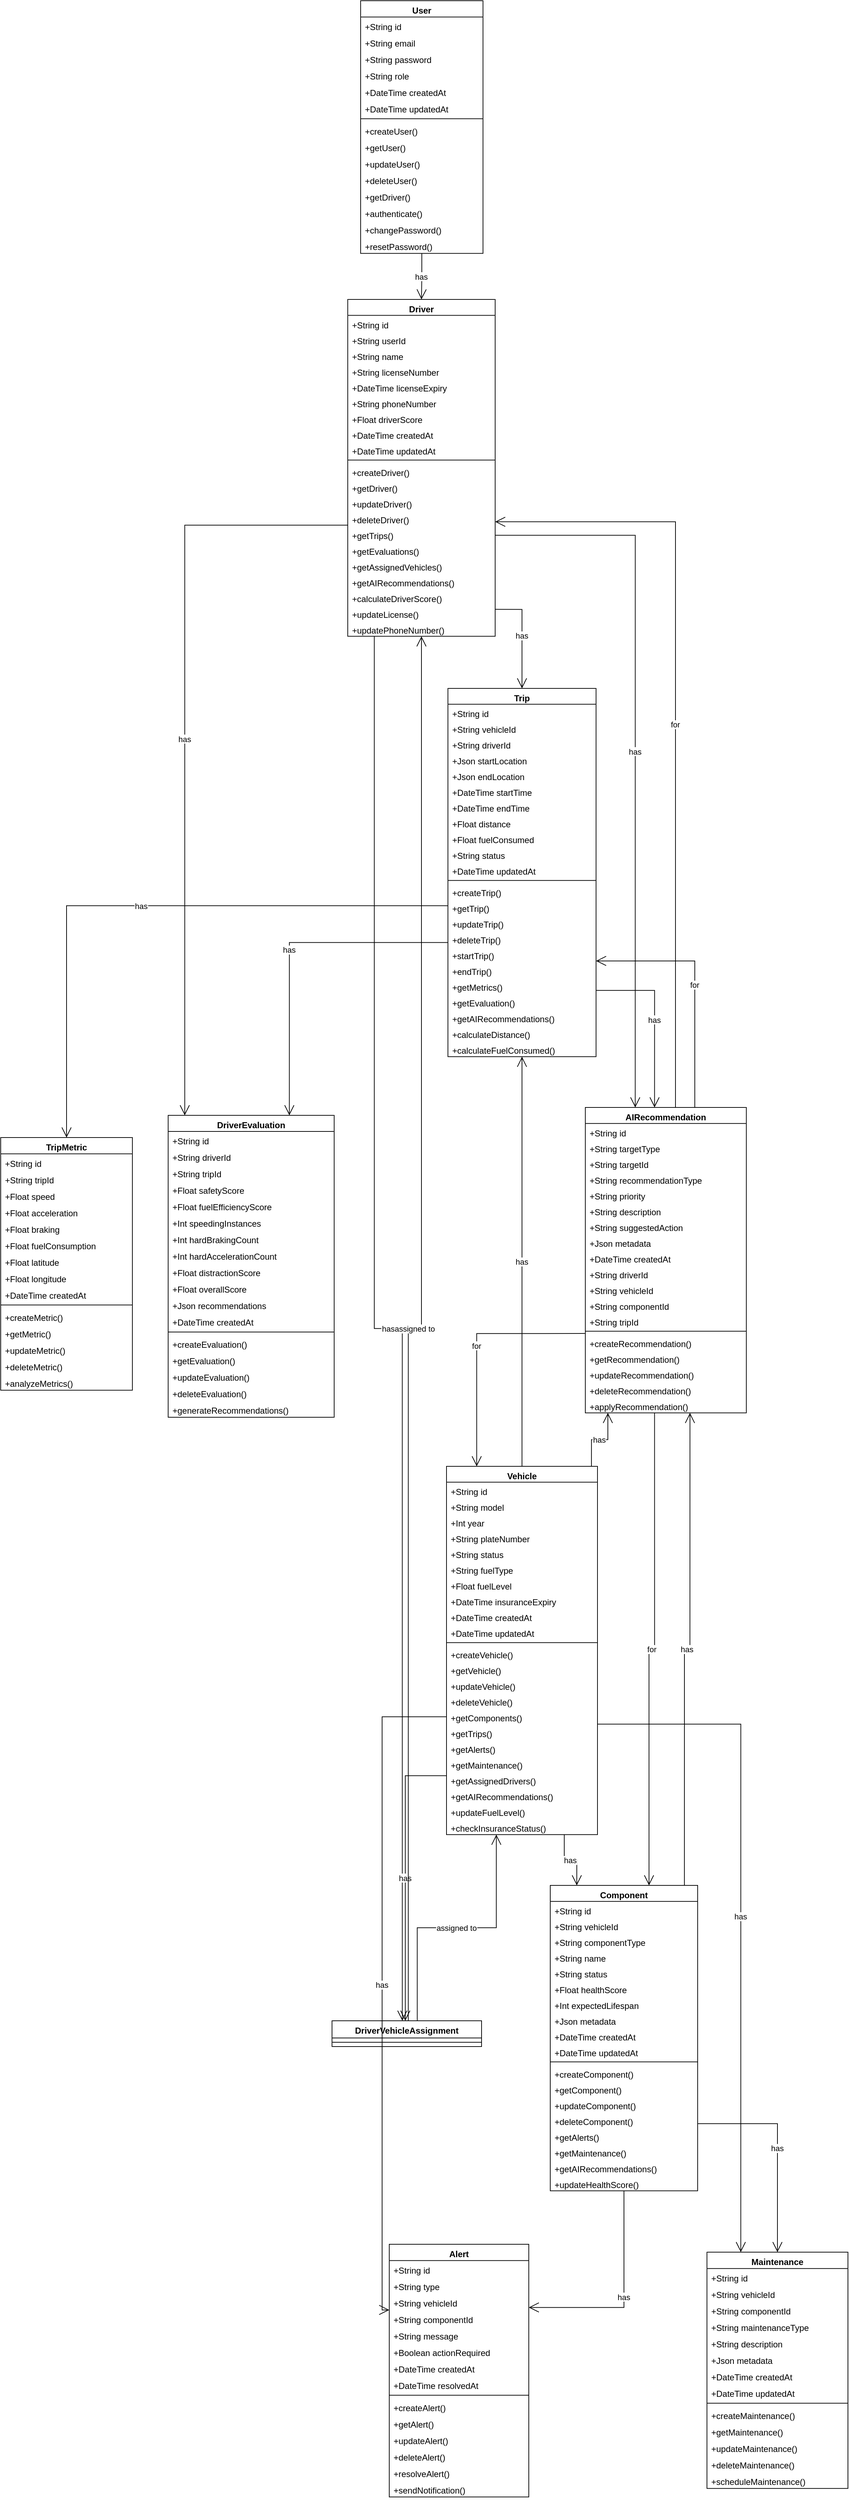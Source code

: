 <mxfile version="24.6.4" type="device">
  <diagram name="Page-1" id="1bQ_0wPUb9Feg5f2X1Ic">
    <mxGraphModel dx="3713" dy="2773" grid="1" gridSize="10" guides="1" tooltips="1" connect="1" arrows="1" fold="1" page="1" pageScale="1" pageWidth="583" pageHeight="827" math="0" shadow="0">
      <root>
        <mxCell id="0" />
        <mxCell id="1" parent="0" />
        <mxCell id="DHZ5L4yzA53gt9P-dgy5-1" value="User" style="swimlane;fontStyle=1;align=center;verticalAlign=top;childLayout=stackLayout;horizontal=1;startSize=22.8;horizontalStack=0;resizeParent=1;resizeParentMax=0;resizeLast=0;collapsible=0;marginBottom=0;" vertex="1" parent="1">
          <mxGeometry x="523" y="20" width="171" height="352.8" as="geometry" />
        </mxCell>
        <mxCell id="DHZ5L4yzA53gt9P-dgy5-2" value="+String id" style="text;strokeColor=none;fillColor=none;align=left;verticalAlign=top;spacingLeft=4;spacingRight=4;overflow=hidden;rotatable=0;points=[[0,0.5],[1,0.5]];portConstraint=eastwest;" vertex="1" parent="DHZ5L4yzA53gt9P-dgy5-1">
          <mxGeometry y="22.8" width="171" height="23" as="geometry" />
        </mxCell>
        <mxCell id="DHZ5L4yzA53gt9P-dgy5-3" value="+String email" style="text;strokeColor=none;fillColor=none;align=left;verticalAlign=top;spacingLeft=4;spacingRight=4;overflow=hidden;rotatable=0;points=[[0,0.5],[1,0.5]];portConstraint=eastwest;" vertex="1" parent="DHZ5L4yzA53gt9P-dgy5-1">
          <mxGeometry y="45.8" width="171" height="23" as="geometry" />
        </mxCell>
        <mxCell id="DHZ5L4yzA53gt9P-dgy5-4" value="+String password" style="text;strokeColor=none;fillColor=none;align=left;verticalAlign=top;spacingLeft=4;spacingRight=4;overflow=hidden;rotatable=0;points=[[0,0.5],[1,0.5]];portConstraint=eastwest;" vertex="1" parent="DHZ5L4yzA53gt9P-dgy5-1">
          <mxGeometry y="68.8" width="171" height="23" as="geometry" />
        </mxCell>
        <mxCell id="DHZ5L4yzA53gt9P-dgy5-5" value="+String role" style="text;strokeColor=none;fillColor=none;align=left;verticalAlign=top;spacingLeft=4;spacingRight=4;overflow=hidden;rotatable=0;points=[[0,0.5],[1,0.5]];portConstraint=eastwest;" vertex="1" parent="DHZ5L4yzA53gt9P-dgy5-1">
          <mxGeometry y="91.8" width="171" height="23" as="geometry" />
        </mxCell>
        <mxCell id="DHZ5L4yzA53gt9P-dgy5-6" value="+DateTime createdAt" style="text;strokeColor=none;fillColor=none;align=left;verticalAlign=top;spacingLeft=4;spacingRight=4;overflow=hidden;rotatable=0;points=[[0,0.5],[1,0.5]];portConstraint=eastwest;" vertex="1" parent="DHZ5L4yzA53gt9P-dgy5-1">
          <mxGeometry y="114.8" width="171" height="23" as="geometry" />
        </mxCell>
        <mxCell id="DHZ5L4yzA53gt9P-dgy5-7" value="+DateTime updatedAt" style="text;strokeColor=none;fillColor=none;align=left;verticalAlign=top;spacingLeft=4;spacingRight=4;overflow=hidden;rotatable=0;points=[[0,0.5],[1,0.5]];portConstraint=eastwest;" vertex="1" parent="DHZ5L4yzA53gt9P-dgy5-1">
          <mxGeometry y="137.8" width="171" height="23" as="geometry" />
        </mxCell>
        <mxCell id="DHZ5L4yzA53gt9P-dgy5-8" style="line;strokeWidth=1;fillColor=none;align=left;verticalAlign=middle;spacingTop=-1;spacingLeft=3;spacingRight=3;rotatable=0;labelPosition=right;points=[];portConstraint=eastwest;strokeColor=inherit;" vertex="1" parent="DHZ5L4yzA53gt9P-dgy5-1">
          <mxGeometry y="160.8" width="171" height="8" as="geometry" />
        </mxCell>
        <mxCell id="DHZ5L4yzA53gt9P-dgy5-9" value="+createUser()" style="text;strokeColor=none;fillColor=none;align=left;verticalAlign=top;spacingLeft=4;spacingRight=4;overflow=hidden;rotatable=0;points=[[0,0.5],[1,0.5]];portConstraint=eastwest;" vertex="1" parent="DHZ5L4yzA53gt9P-dgy5-1">
          <mxGeometry y="168.8" width="171" height="23" as="geometry" />
        </mxCell>
        <mxCell id="DHZ5L4yzA53gt9P-dgy5-10" value="+getUser()" style="text;strokeColor=none;fillColor=none;align=left;verticalAlign=top;spacingLeft=4;spacingRight=4;overflow=hidden;rotatable=0;points=[[0,0.5],[1,0.5]];portConstraint=eastwest;" vertex="1" parent="DHZ5L4yzA53gt9P-dgy5-1">
          <mxGeometry y="191.8" width="171" height="23" as="geometry" />
        </mxCell>
        <mxCell id="DHZ5L4yzA53gt9P-dgy5-11" value="+updateUser()" style="text;strokeColor=none;fillColor=none;align=left;verticalAlign=top;spacingLeft=4;spacingRight=4;overflow=hidden;rotatable=0;points=[[0,0.5],[1,0.5]];portConstraint=eastwest;" vertex="1" parent="DHZ5L4yzA53gt9P-dgy5-1">
          <mxGeometry y="214.8" width="171" height="23" as="geometry" />
        </mxCell>
        <mxCell id="DHZ5L4yzA53gt9P-dgy5-12" value="+deleteUser()" style="text;strokeColor=none;fillColor=none;align=left;verticalAlign=top;spacingLeft=4;spacingRight=4;overflow=hidden;rotatable=0;points=[[0,0.5],[1,0.5]];portConstraint=eastwest;" vertex="1" parent="DHZ5L4yzA53gt9P-dgy5-1">
          <mxGeometry y="237.8" width="171" height="23" as="geometry" />
        </mxCell>
        <mxCell id="DHZ5L4yzA53gt9P-dgy5-13" value="+getDriver()" style="text;strokeColor=none;fillColor=none;align=left;verticalAlign=top;spacingLeft=4;spacingRight=4;overflow=hidden;rotatable=0;points=[[0,0.5],[1,0.5]];portConstraint=eastwest;" vertex="1" parent="DHZ5L4yzA53gt9P-dgy5-1">
          <mxGeometry y="260.8" width="171" height="23" as="geometry" />
        </mxCell>
        <mxCell id="DHZ5L4yzA53gt9P-dgy5-14" value="+authenticate()" style="text;strokeColor=none;fillColor=none;align=left;verticalAlign=top;spacingLeft=4;spacingRight=4;overflow=hidden;rotatable=0;points=[[0,0.5],[1,0.5]];portConstraint=eastwest;" vertex="1" parent="DHZ5L4yzA53gt9P-dgy5-1">
          <mxGeometry y="283.8" width="171" height="23" as="geometry" />
        </mxCell>
        <mxCell id="DHZ5L4yzA53gt9P-dgy5-15" value="+changePassword()" style="text;strokeColor=none;fillColor=none;align=left;verticalAlign=top;spacingLeft=4;spacingRight=4;overflow=hidden;rotatable=0;points=[[0,0.5],[1,0.5]];portConstraint=eastwest;" vertex="1" parent="DHZ5L4yzA53gt9P-dgy5-1">
          <mxGeometry y="306.8" width="171" height="23" as="geometry" />
        </mxCell>
        <mxCell id="DHZ5L4yzA53gt9P-dgy5-16" value="+resetPassword()" style="text;strokeColor=none;fillColor=none;align=left;verticalAlign=top;spacingLeft=4;spacingRight=4;overflow=hidden;rotatable=0;points=[[0,0.5],[1,0.5]];portConstraint=eastwest;" vertex="1" parent="DHZ5L4yzA53gt9P-dgy5-1">
          <mxGeometry y="329.8" width="171" height="23" as="geometry" />
        </mxCell>
        <mxCell id="DHZ5L4yzA53gt9P-dgy5-17" value="Driver" style="swimlane;fontStyle=1;align=center;verticalAlign=top;childLayout=stackLayout;horizontal=1;startSize=22.286;horizontalStack=0;resizeParent=1;resizeParentMax=0;resizeLast=0;collapsible=0;marginBottom=0;" vertex="1" parent="1">
          <mxGeometry x="505" y="437" width="206" height="470.286" as="geometry" />
        </mxCell>
        <mxCell id="DHZ5L4yzA53gt9P-dgy5-18" value="+String id" style="text;strokeColor=none;fillColor=none;align=left;verticalAlign=top;spacingLeft=4;spacingRight=4;overflow=hidden;rotatable=0;points=[[0,0.5],[1,0.5]];portConstraint=eastwest;" vertex="1" parent="DHZ5L4yzA53gt9P-dgy5-17">
          <mxGeometry y="22.286" width="206" height="22" as="geometry" />
        </mxCell>
        <mxCell id="DHZ5L4yzA53gt9P-dgy5-19" value="+String userId" style="text;strokeColor=none;fillColor=none;align=left;verticalAlign=top;spacingLeft=4;spacingRight=4;overflow=hidden;rotatable=0;points=[[0,0.5],[1,0.5]];portConstraint=eastwest;" vertex="1" parent="DHZ5L4yzA53gt9P-dgy5-17">
          <mxGeometry y="44.286" width="206" height="22" as="geometry" />
        </mxCell>
        <mxCell id="DHZ5L4yzA53gt9P-dgy5-20" value="+String name" style="text;strokeColor=none;fillColor=none;align=left;verticalAlign=top;spacingLeft=4;spacingRight=4;overflow=hidden;rotatable=0;points=[[0,0.5],[1,0.5]];portConstraint=eastwest;" vertex="1" parent="DHZ5L4yzA53gt9P-dgy5-17">
          <mxGeometry y="66.286" width="206" height="22" as="geometry" />
        </mxCell>
        <mxCell id="DHZ5L4yzA53gt9P-dgy5-21" value="+String licenseNumber" style="text;strokeColor=none;fillColor=none;align=left;verticalAlign=top;spacingLeft=4;spacingRight=4;overflow=hidden;rotatable=0;points=[[0,0.5],[1,0.5]];portConstraint=eastwest;" vertex="1" parent="DHZ5L4yzA53gt9P-dgy5-17">
          <mxGeometry y="88.286" width="206" height="22" as="geometry" />
        </mxCell>
        <mxCell id="DHZ5L4yzA53gt9P-dgy5-22" value="+DateTime licenseExpiry" style="text;strokeColor=none;fillColor=none;align=left;verticalAlign=top;spacingLeft=4;spacingRight=4;overflow=hidden;rotatable=0;points=[[0,0.5],[1,0.5]];portConstraint=eastwest;" vertex="1" parent="DHZ5L4yzA53gt9P-dgy5-17">
          <mxGeometry y="110.286" width="206" height="22" as="geometry" />
        </mxCell>
        <mxCell id="DHZ5L4yzA53gt9P-dgy5-23" value="+String phoneNumber" style="text;strokeColor=none;fillColor=none;align=left;verticalAlign=top;spacingLeft=4;spacingRight=4;overflow=hidden;rotatable=0;points=[[0,0.5],[1,0.5]];portConstraint=eastwest;" vertex="1" parent="DHZ5L4yzA53gt9P-dgy5-17">
          <mxGeometry y="132.286" width="206" height="22" as="geometry" />
        </mxCell>
        <mxCell id="DHZ5L4yzA53gt9P-dgy5-24" value="+Float driverScore" style="text;strokeColor=none;fillColor=none;align=left;verticalAlign=top;spacingLeft=4;spacingRight=4;overflow=hidden;rotatable=0;points=[[0,0.5],[1,0.5]];portConstraint=eastwest;" vertex="1" parent="DHZ5L4yzA53gt9P-dgy5-17">
          <mxGeometry y="154.286" width="206" height="22" as="geometry" />
        </mxCell>
        <mxCell id="DHZ5L4yzA53gt9P-dgy5-25" value="+DateTime createdAt" style="text;strokeColor=none;fillColor=none;align=left;verticalAlign=top;spacingLeft=4;spacingRight=4;overflow=hidden;rotatable=0;points=[[0,0.5],[1,0.5]];portConstraint=eastwest;" vertex="1" parent="DHZ5L4yzA53gt9P-dgy5-17">
          <mxGeometry y="176.286" width="206" height="22" as="geometry" />
        </mxCell>
        <mxCell id="DHZ5L4yzA53gt9P-dgy5-26" value="+DateTime updatedAt" style="text;strokeColor=none;fillColor=none;align=left;verticalAlign=top;spacingLeft=4;spacingRight=4;overflow=hidden;rotatable=0;points=[[0,0.5],[1,0.5]];portConstraint=eastwest;" vertex="1" parent="DHZ5L4yzA53gt9P-dgy5-17">
          <mxGeometry y="198.286" width="206" height="22" as="geometry" />
        </mxCell>
        <mxCell id="DHZ5L4yzA53gt9P-dgy5-27" style="line;strokeWidth=1;fillColor=none;align=left;verticalAlign=middle;spacingTop=-1;spacingLeft=3;spacingRight=3;rotatable=0;labelPosition=right;points=[];portConstraint=eastwest;strokeColor=inherit;" vertex="1" parent="DHZ5L4yzA53gt9P-dgy5-17">
          <mxGeometry y="220.286" width="206" height="8" as="geometry" />
        </mxCell>
        <mxCell id="DHZ5L4yzA53gt9P-dgy5-28" value="+createDriver()" style="text;strokeColor=none;fillColor=none;align=left;verticalAlign=top;spacingLeft=4;spacingRight=4;overflow=hidden;rotatable=0;points=[[0,0.5],[1,0.5]];portConstraint=eastwest;" vertex="1" parent="DHZ5L4yzA53gt9P-dgy5-17">
          <mxGeometry y="228.286" width="206" height="22" as="geometry" />
        </mxCell>
        <mxCell id="DHZ5L4yzA53gt9P-dgy5-29" value="+getDriver()" style="text;strokeColor=none;fillColor=none;align=left;verticalAlign=top;spacingLeft=4;spacingRight=4;overflow=hidden;rotatable=0;points=[[0,0.5],[1,0.5]];portConstraint=eastwest;" vertex="1" parent="DHZ5L4yzA53gt9P-dgy5-17">
          <mxGeometry y="250.286" width="206" height="22" as="geometry" />
        </mxCell>
        <mxCell id="DHZ5L4yzA53gt9P-dgy5-30" value="+updateDriver()" style="text;strokeColor=none;fillColor=none;align=left;verticalAlign=top;spacingLeft=4;spacingRight=4;overflow=hidden;rotatable=0;points=[[0,0.5],[1,0.5]];portConstraint=eastwest;" vertex="1" parent="DHZ5L4yzA53gt9P-dgy5-17">
          <mxGeometry y="272.286" width="206" height="22" as="geometry" />
        </mxCell>
        <mxCell id="DHZ5L4yzA53gt9P-dgy5-31" value="+deleteDriver()" style="text;strokeColor=none;fillColor=none;align=left;verticalAlign=top;spacingLeft=4;spacingRight=4;overflow=hidden;rotatable=0;points=[[0,0.5],[1,0.5]];portConstraint=eastwest;" vertex="1" parent="DHZ5L4yzA53gt9P-dgy5-17">
          <mxGeometry y="294.286" width="206" height="22" as="geometry" />
        </mxCell>
        <mxCell id="DHZ5L4yzA53gt9P-dgy5-32" value="+getTrips()" style="text;strokeColor=none;fillColor=none;align=left;verticalAlign=top;spacingLeft=4;spacingRight=4;overflow=hidden;rotatable=0;points=[[0,0.5],[1,0.5]];portConstraint=eastwest;" vertex="1" parent="DHZ5L4yzA53gt9P-dgy5-17">
          <mxGeometry y="316.286" width="206" height="22" as="geometry" />
        </mxCell>
        <mxCell id="DHZ5L4yzA53gt9P-dgy5-33" value="+getEvaluations()" style="text;strokeColor=none;fillColor=none;align=left;verticalAlign=top;spacingLeft=4;spacingRight=4;overflow=hidden;rotatable=0;points=[[0,0.5],[1,0.5]];portConstraint=eastwest;" vertex="1" parent="DHZ5L4yzA53gt9P-dgy5-17">
          <mxGeometry y="338.286" width="206" height="22" as="geometry" />
        </mxCell>
        <mxCell id="DHZ5L4yzA53gt9P-dgy5-34" value="+getAssignedVehicles()" style="text;strokeColor=none;fillColor=none;align=left;verticalAlign=top;spacingLeft=4;spacingRight=4;overflow=hidden;rotatable=0;points=[[0,0.5],[1,0.5]];portConstraint=eastwest;" vertex="1" parent="DHZ5L4yzA53gt9P-dgy5-17">
          <mxGeometry y="360.286" width="206" height="22" as="geometry" />
        </mxCell>
        <mxCell id="DHZ5L4yzA53gt9P-dgy5-35" value="+getAIRecommendations()" style="text;strokeColor=none;fillColor=none;align=left;verticalAlign=top;spacingLeft=4;spacingRight=4;overflow=hidden;rotatable=0;points=[[0,0.5],[1,0.5]];portConstraint=eastwest;" vertex="1" parent="DHZ5L4yzA53gt9P-dgy5-17">
          <mxGeometry y="382.286" width="206" height="22" as="geometry" />
        </mxCell>
        <mxCell id="DHZ5L4yzA53gt9P-dgy5-36" value="+calculateDriverScore()" style="text;strokeColor=none;fillColor=none;align=left;verticalAlign=top;spacingLeft=4;spacingRight=4;overflow=hidden;rotatable=0;points=[[0,0.5],[1,0.5]];portConstraint=eastwest;" vertex="1" parent="DHZ5L4yzA53gt9P-dgy5-17">
          <mxGeometry y="404.286" width="206" height="22" as="geometry" />
        </mxCell>
        <mxCell id="DHZ5L4yzA53gt9P-dgy5-37" value="+updateLicense()" style="text;strokeColor=none;fillColor=none;align=left;verticalAlign=top;spacingLeft=4;spacingRight=4;overflow=hidden;rotatable=0;points=[[0,0.5],[1,0.5]];portConstraint=eastwest;" vertex="1" parent="DHZ5L4yzA53gt9P-dgy5-17">
          <mxGeometry y="426.286" width="206" height="22" as="geometry" />
        </mxCell>
        <mxCell id="DHZ5L4yzA53gt9P-dgy5-38" value="+updatePhoneNumber()" style="text;strokeColor=none;fillColor=none;align=left;verticalAlign=top;spacingLeft=4;spacingRight=4;overflow=hidden;rotatable=0;points=[[0,0.5],[1,0.5]];portConstraint=eastwest;" vertex="1" parent="DHZ5L4yzA53gt9P-dgy5-17">
          <mxGeometry y="448.286" width="206" height="22" as="geometry" />
        </mxCell>
        <mxCell id="DHZ5L4yzA53gt9P-dgy5-39" value="Vehicle" style="swimlane;fontStyle=1;align=center;verticalAlign=top;childLayout=stackLayout;horizontal=1;startSize=22.174;horizontalStack=0;resizeParent=1;resizeParentMax=0;resizeLast=0;collapsible=0;marginBottom=0;" vertex="1" parent="1">
          <mxGeometry x="643" y="2066" width="211" height="514.174" as="geometry" />
        </mxCell>
        <mxCell id="DHZ5L4yzA53gt9P-dgy5-40" value="+String id" style="text;strokeColor=none;fillColor=none;align=left;verticalAlign=top;spacingLeft=4;spacingRight=4;overflow=hidden;rotatable=0;points=[[0,0.5],[1,0.5]];portConstraint=eastwest;" vertex="1" parent="DHZ5L4yzA53gt9P-dgy5-39">
          <mxGeometry y="22.174" width="211" height="22" as="geometry" />
        </mxCell>
        <mxCell id="DHZ5L4yzA53gt9P-dgy5-41" value="+String model" style="text;strokeColor=none;fillColor=none;align=left;verticalAlign=top;spacingLeft=4;spacingRight=4;overflow=hidden;rotatable=0;points=[[0,0.5],[1,0.5]];portConstraint=eastwest;" vertex="1" parent="DHZ5L4yzA53gt9P-dgy5-39">
          <mxGeometry y="44.174" width="211" height="22" as="geometry" />
        </mxCell>
        <mxCell id="DHZ5L4yzA53gt9P-dgy5-42" value="+Int year" style="text;strokeColor=none;fillColor=none;align=left;verticalAlign=top;spacingLeft=4;spacingRight=4;overflow=hidden;rotatable=0;points=[[0,0.5],[1,0.5]];portConstraint=eastwest;" vertex="1" parent="DHZ5L4yzA53gt9P-dgy5-39">
          <mxGeometry y="66.174" width="211" height="22" as="geometry" />
        </mxCell>
        <mxCell id="DHZ5L4yzA53gt9P-dgy5-43" value="+String plateNumber" style="text;strokeColor=none;fillColor=none;align=left;verticalAlign=top;spacingLeft=4;spacingRight=4;overflow=hidden;rotatable=0;points=[[0,0.5],[1,0.5]];portConstraint=eastwest;" vertex="1" parent="DHZ5L4yzA53gt9P-dgy5-39">
          <mxGeometry y="88.174" width="211" height="22" as="geometry" />
        </mxCell>
        <mxCell id="DHZ5L4yzA53gt9P-dgy5-44" value="+String status" style="text;strokeColor=none;fillColor=none;align=left;verticalAlign=top;spacingLeft=4;spacingRight=4;overflow=hidden;rotatable=0;points=[[0,0.5],[1,0.5]];portConstraint=eastwest;" vertex="1" parent="DHZ5L4yzA53gt9P-dgy5-39">
          <mxGeometry y="110.174" width="211" height="22" as="geometry" />
        </mxCell>
        <mxCell id="DHZ5L4yzA53gt9P-dgy5-45" value="+String fuelType" style="text;strokeColor=none;fillColor=none;align=left;verticalAlign=top;spacingLeft=4;spacingRight=4;overflow=hidden;rotatable=0;points=[[0,0.5],[1,0.5]];portConstraint=eastwest;" vertex="1" parent="DHZ5L4yzA53gt9P-dgy5-39">
          <mxGeometry y="132.174" width="211" height="22" as="geometry" />
        </mxCell>
        <mxCell id="DHZ5L4yzA53gt9P-dgy5-46" value="+Float fuelLevel" style="text;strokeColor=none;fillColor=none;align=left;verticalAlign=top;spacingLeft=4;spacingRight=4;overflow=hidden;rotatable=0;points=[[0,0.5],[1,0.5]];portConstraint=eastwest;" vertex="1" parent="DHZ5L4yzA53gt9P-dgy5-39">
          <mxGeometry y="154.174" width="211" height="22" as="geometry" />
        </mxCell>
        <mxCell id="DHZ5L4yzA53gt9P-dgy5-47" value="+DateTime insuranceExpiry" style="text;strokeColor=none;fillColor=none;align=left;verticalAlign=top;spacingLeft=4;spacingRight=4;overflow=hidden;rotatable=0;points=[[0,0.5],[1,0.5]];portConstraint=eastwest;" vertex="1" parent="DHZ5L4yzA53gt9P-dgy5-39">
          <mxGeometry y="176.174" width="211" height="22" as="geometry" />
        </mxCell>
        <mxCell id="DHZ5L4yzA53gt9P-dgy5-48" value="+DateTime createdAt" style="text;strokeColor=none;fillColor=none;align=left;verticalAlign=top;spacingLeft=4;spacingRight=4;overflow=hidden;rotatable=0;points=[[0,0.5],[1,0.5]];portConstraint=eastwest;" vertex="1" parent="DHZ5L4yzA53gt9P-dgy5-39">
          <mxGeometry y="198.174" width="211" height="22" as="geometry" />
        </mxCell>
        <mxCell id="DHZ5L4yzA53gt9P-dgy5-49" value="+DateTime updatedAt" style="text;strokeColor=none;fillColor=none;align=left;verticalAlign=top;spacingLeft=4;spacingRight=4;overflow=hidden;rotatable=0;points=[[0,0.5],[1,0.5]];portConstraint=eastwest;" vertex="1" parent="DHZ5L4yzA53gt9P-dgy5-39">
          <mxGeometry y="220.174" width="211" height="22" as="geometry" />
        </mxCell>
        <mxCell id="DHZ5L4yzA53gt9P-dgy5-50" style="line;strokeWidth=1;fillColor=none;align=left;verticalAlign=middle;spacingTop=-1;spacingLeft=3;spacingRight=3;rotatable=0;labelPosition=right;points=[];portConstraint=eastwest;strokeColor=inherit;" vertex="1" parent="DHZ5L4yzA53gt9P-dgy5-39">
          <mxGeometry y="242.174" width="211" height="8" as="geometry" />
        </mxCell>
        <mxCell id="DHZ5L4yzA53gt9P-dgy5-51" value="+createVehicle()" style="text;strokeColor=none;fillColor=none;align=left;verticalAlign=top;spacingLeft=4;spacingRight=4;overflow=hidden;rotatable=0;points=[[0,0.5],[1,0.5]];portConstraint=eastwest;" vertex="1" parent="DHZ5L4yzA53gt9P-dgy5-39">
          <mxGeometry y="250.174" width="211" height="22" as="geometry" />
        </mxCell>
        <mxCell id="DHZ5L4yzA53gt9P-dgy5-52" value="+getVehicle()" style="text;strokeColor=none;fillColor=none;align=left;verticalAlign=top;spacingLeft=4;spacingRight=4;overflow=hidden;rotatable=0;points=[[0,0.5],[1,0.5]];portConstraint=eastwest;" vertex="1" parent="DHZ5L4yzA53gt9P-dgy5-39">
          <mxGeometry y="272.174" width="211" height="22" as="geometry" />
        </mxCell>
        <mxCell id="DHZ5L4yzA53gt9P-dgy5-53" value="+updateVehicle()" style="text;strokeColor=none;fillColor=none;align=left;verticalAlign=top;spacingLeft=4;spacingRight=4;overflow=hidden;rotatable=0;points=[[0,0.5],[1,0.5]];portConstraint=eastwest;" vertex="1" parent="DHZ5L4yzA53gt9P-dgy5-39">
          <mxGeometry y="294.174" width="211" height="22" as="geometry" />
        </mxCell>
        <mxCell id="DHZ5L4yzA53gt9P-dgy5-54" value="+deleteVehicle()" style="text;strokeColor=none;fillColor=none;align=left;verticalAlign=top;spacingLeft=4;spacingRight=4;overflow=hidden;rotatable=0;points=[[0,0.5],[1,0.5]];portConstraint=eastwest;" vertex="1" parent="DHZ5L4yzA53gt9P-dgy5-39">
          <mxGeometry y="316.174" width="211" height="22" as="geometry" />
        </mxCell>
        <mxCell id="DHZ5L4yzA53gt9P-dgy5-55" value="+getComponents()" style="text;strokeColor=none;fillColor=none;align=left;verticalAlign=top;spacingLeft=4;spacingRight=4;overflow=hidden;rotatable=0;points=[[0,0.5],[1,0.5]];portConstraint=eastwest;" vertex="1" parent="DHZ5L4yzA53gt9P-dgy5-39">
          <mxGeometry y="338.174" width="211" height="22" as="geometry" />
        </mxCell>
        <mxCell id="DHZ5L4yzA53gt9P-dgy5-56" value="+getTrips()" style="text;strokeColor=none;fillColor=none;align=left;verticalAlign=top;spacingLeft=4;spacingRight=4;overflow=hidden;rotatable=0;points=[[0,0.5],[1,0.5]];portConstraint=eastwest;" vertex="1" parent="DHZ5L4yzA53gt9P-dgy5-39">
          <mxGeometry y="360.174" width="211" height="22" as="geometry" />
        </mxCell>
        <mxCell id="DHZ5L4yzA53gt9P-dgy5-57" value="+getAlerts()" style="text;strokeColor=none;fillColor=none;align=left;verticalAlign=top;spacingLeft=4;spacingRight=4;overflow=hidden;rotatable=0;points=[[0,0.5],[1,0.5]];portConstraint=eastwest;" vertex="1" parent="DHZ5L4yzA53gt9P-dgy5-39">
          <mxGeometry y="382.174" width="211" height="22" as="geometry" />
        </mxCell>
        <mxCell id="DHZ5L4yzA53gt9P-dgy5-58" value="+getMaintenance()" style="text;strokeColor=none;fillColor=none;align=left;verticalAlign=top;spacingLeft=4;spacingRight=4;overflow=hidden;rotatable=0;points=[[0,0.5],[1,0.5]];portConstraint=eastwest;" vertex="1" parent="DHZ5L4yzA53gt9P-dgy5-39">
          <mxGeometry y="404.174" width="211" height="22" as="geometry" />
        </mxCell>
        <mxCell id="DHZ5L4yzA53gt9P-dgy5-59" value="+getAssignedDrivers()" style="text;strokeColor=none;fillColor=none;align=left;verticalAlign=top;spacingLeft=4;spacingRight=4;overflow=hidden;rotatable=0;points=[[0,0.5],[1,0.5]];portConstraint=eastwest;" vertex="1" parent="DHZ5L4yzA53gt9P-dgy5-39">
          <mxGeometry y="426.174" width="211" height="22" as="geometry" />
        </mxCell>
        <mxCell id="DHZ5L4yzA53gt9P-dgy5-60" value="+getAIRecommendations()" style="text;strokeColor=none;fillColor=none;align=left;verticalAlign=top;spacingLeft=4;spacingRight=4;overflow=hidden;rotatable=0;points=[[0,0.5],[1,0.5]];portConstraint=eastwest;" vertex="1" parent="DHZ5L4yzA53gt9P-dgy5-39">
          <mxGeometry y="448.174" width="211" height="22" as="geometry" />
        </mxCell>
        <mxCell id="DHZ5L4yzA53gt9P-dgy5-61" value="+updateFuelLevel()" style="text;strokeColor=none;fillColor=none;align=left;verticalAlign=top;spacingLeft=4;spacingRight=4;overflow=hidden;rotatable=0;points=[[0,0.5],[1,0.5]];portConstraint=eastwest;" vertex="1" parent="DHZ5L4yzA53gt9P-dgy5-39">
          <mxGeometry y="470.174" width="211" height="22" as="geometry" />
        </mxCell>
        <mxCell id="DHZ5L4yzA53gt9P-dgy5-62" value="+checkInsuranceStatus()" style="text;strokeColor=none;fillColor=none;align=left;verticalAlign=top;spacingLeft=4;spacingRight=4;overflow=hidden;rotatable=0;points=[[0,0.5],[1,0.5]];portConstraint=eastwest;" vertex="1" parent="DHZ5L4yzA53gt9P-dgy5-39">
          <mxGeometry y="492.174" width="211" height="22" as="geometry" />
        </mxCell>
        <mxCell id="DHZ5L4yzA53gt9P-dgy5-63" value="Component" style="swimlane;fontStyle=1;align=center;verticalAlign=top;childLayout=stackLayout;horizontal=1;startSize=22.421;horizontalStack=0;resizeParent=1;resizeParentMax=0;resizeLast=0;collapsible=0;marginBottom=0;" vertex="1" parent="1">
          <mxGeometry x="788" y="2651" width="206" height="426.421" as="geometry" />
        </mxCell>
        <mxCell id="DHZ5L4yzA53gt9P-dgy5-64" value="+String id" style="text;strokeColor=none;fillColor=none;align=left;verticalAlign=top;spacingLeft=4;spacingRight=4;overflow=hidden;rotatable=0;points=[[0,0.5],[1,0.5]];portConstraint=eastwest;" vertex="1" parent="DHZ5L4yzA53gt9P-dgy5-63">
          <mxGeometry y="22.421" width="206" height="22" as="geometry" />
        </mxCell>
        <mxCell id="DHZ5L4yzA53gt9P-dgy5-65" value="+String vehicleId" style="text;strokeColor=none;fillColor=none;align=left;verticalAlign=top;spacingLeft=4;spacingRight=4;overflow=hidden;rotatable=0;points=[[0,0.5],[1,0.5]];portConstraint=eastwest;" vertex="1" parent="DHZ5L4yzA53gt9P-dgy5-63">
          <mxGeometry y="44.421" width="206" height="22" as="geometry" />
        </mxCell>
        <mxCell id="DHZ5L4yzA53gt9P-dgy5-66" value="+String componentType" style="text;strokeColor=none;fillColor=none;align=left;verticalAlign=top;spacingLeft=4;spacingRight=4;overflow=hidden;rotatable=0;points=[[0,0.5],[1,0.5]];portConstraint=eastwest;" vertex="1" parent="DHZ5L4yzA53gt9P-dgy5-63">
          <mxGeometry y="66.421" width="206" height="22" as="geometry" />
        </mxCell>
        <mxCell id="DHZ5L4yzA53gt9P-dgy5-67" value="+String name" style="text;strokeColor=none;fillColor=none;align=left;verticalAlign=top;spacingLeft=4;spacingRight=4;overflow=hidden;rotatable=0;points=[[0,0.5],[1,0.5]];portConstraint=eastwest;" vertex="1" parent="DHZ5L4yzA53gt9P-dgy5-63">
          <mxGeometry y="88.421" width="206" height="22" as="geometry" />
        </mxCell>
        <mxCell id="DHZ5L4yzA53gt9P-dgy5-68" value="+String status" style="text;strokeColor=none;fillColor=none;align=left;verticalAlign=top;spacingLeft=4;spacingRight=4;overflow=hidden;rotatable=0;points=[[0,0.5],[1,0.5]];portConstraint=eastwest;" vertex="1" parent="DHZ5L4yzA53gt9P-dgy5-63">
          <mxGeometry y="110.421" width="206" height="22" as="geometry" />
        </mxCell>
        <mxCell id="DHZ5L4yzA53gt9P-dgy5-69" value="+Float healthScore" style="text;strokeColor=none;fillColor=none;align=left;verticalAlign=top;spacingLeft=4;spacingRight=4;overflow=hidden;rotatable=0;points=[[0,0.5],[1,0.5]];portConstraint=eastwest;" vertex="1" parent="DHZ5L4yzA53gt9P-dgy5-63">
          <mxGeometry y="132.421" width="206" height="22" as="geometry" />
        </mxCell>
        <mxCell id="DHZ5L4yzA53gt9P-dgy5-70" value="+Int expectedLifespan" style="text;strokeColor=none;fillColor=none;align=left;verticalAlign=top;spacingLeft=4;spacingRight=4;overflow=hidden;rotatable=0;points=[[0,0.5],[1,0.5]];portConstraint=eastwest;" vertex="1" parent="DHZ5L4yzA53gt9P-dgy5-63">
          <mxGeometry y="154.421" width="206" height="22" as="geometry" />
        </mxCell>
        <mxCell id="DHZ5L4yzA53gt9P-dgy5-71" value="+Json metadata" style="text;strokeColor=none;fillColor=none;align=left;verticalAlign=top;spacingLeft=4;spacingRight=4;overflow=hidden;rotatable=0;points=[[0,0.5],[1,0.5]];portConstraint=eastwest;" vertex="1" parent="DHZ5L4yzA53gt9P-dgy5-63">
          <mxGeometry y="176.421" width="206" height="22" as="geometry" />
        </mxCell>
        <mxCell id="DHZ5L4yzA53gt9P-dgy5-72" value="+DateTime createdAt" style="text;strokeColor=none;fillColor=none;align=left;verticalAlign=top;spacingLeft=4;spacingRight=4;overflow=hidden;rotatable=0;points=[[0,0.5],[1,0.5]];portConstraint=eastwest;" vertex="1" parent="DHZ5L4yzA53gt9P-dgy5-63">
          <mxGeometry y="198.421" width="206" height="22" as="geometry" />
        </mxCell>
        <mxCell id="DHZ5L4yzA53gt9P-dgy5-73" value="+DateTime updatedAt" style="text;strokeColor=none;fillColor=none;align=left;verticalAlign=top;spacingLeft=4;spacingRight=4;overflow=hidden;rotatable=0;points=[[0,0.5],[1,0.5]];portConstraint=eastwest;" vertex="1" parent="DHZ5L4yzA53gt9P-dgy5-63">
          <mxGeometry y="220.421" width="206" height="22" as="geometry" />
        </mxCell>
        <mxCell id="DHZ5L4yzA53gt9P-dgy5-74" style="line;strokeWidth=1;fillColor=none;align=left;verticalAlign=middle;spacingTop=-1;spacingLeft=3;spacingRight=3;rotatable=0;labelPosition=right;points=[];portConstraint=eastwest;strokeColor=inherit;" vertex="1" parent="DHZ5L4yzA53gt9P-dgy5-63">
          <mxGeometry y="242.421" width="206" height="8" as="geometry" />
        </mxCell>
        <mxCell id="DHZ5L4yzA53gt9P-dgy5-75" value="+createComponent()" style="text;strokeColor=none;fillColor=none;align=left;verticalAlign=top;spacingLeft=4;spacingRight=4;overflow=hidden;rotatable=0;points=[[0,0.5],[1,0.5]];portConstraint=eastwest;" vertex="1" parent="DHZ5L4yzA53gt9P-dgy5-63">
          <mxGeometry y="250.421" width="206" height="22" as="geometry" />
        </mxCell>
        <mxCell id="DHZ5L4yzA53gt9P-dgy5-76" value="+getComponent()" style="text;strokeColor=none;fillColor=none;align=left;verticalAlign=top;spacingLeft=4;spacingRight=4;overflow=hidden;rotatable=0;points=[[0,0.5],[1,0.5]];portConstraint=eastwest;" vertex="1" parent="DHZ5L4yzA53gt9P-dgy5-63">
          <mxGeometry y="272.421" width="206" height="22" as="geometry" />
        </mxCell>
        <mxCell id="DHZ5L4yzA53gt9P-dgy5-77" value="+updateComponent()" style="text;strokeColor=none;fillColor=none;align=left;verticalAlign=top;spacingLeft=4;spacingRight=4;overflow=hidden;rotatable=0;points=[[0,0.5],[1,0.5]];portConstraint=eastwest;" vertex="1" parent="DHZ5L4yzA53gt9P-dgy5-63">
          <mxGeometry y="294.421" width="206" height="22" as="geometry" />
        </mxCell>
        <mxCell id="DHZ5L4yzA53gt9P-dgy5-78" value="+deleteComponent()" style="text;strokeColor=none;fillColor=none;align=left;verticalAlign=top;spacingLeft=4;spacingRight=4;overflow=hidden;rotatable=0;points=[[0,0.5],[1,0.5]];portConstraint=eastwest;" vertex="1" parent="DHZ5L4yzA53gt9P-dgy5-63">
          <mxGeometry y="316.421" width="206" height="22" as="geometry" />
        </mxCell>
        <mxCell id="DHZ5L4yzA53gt9P-dgy5-79" value="+getAlerts()" style="text;strokeColor=none;fillColor=none;align=left;verticalAlign=top;spacingLeft=4;spacingRight=4;overflow=hidden;rotatable=0;points=[[0,0.5],[1,0.5]];portConstraint=eastwest;" vertex="1" parent="DHZ5L4yzA53gt9P-dgy5-63">
          <mxGeometry y="338.421" width="206" height="22" as="geometry" />
        </mxCell>
        <mxCell id="DHZ5L4yzA53gt9P-dgy5-80" value="+getMaintenance()" style="text;strokeColor=none;fillColor=none;align=left;verticalAlign=top;spacingLeft=4;spacingRight=4;overflow=hidden;rotatable=0;points=[[0,0.5],[1,0.5]];portConstraint=eastwest;" vertex="1" parent="DHZ5L4yzA53gt9P-dgy5-63">
          <mxGeometry y="360.421" width="206" height="22" as="geometry" />
        </mxCell>
        <mxCell id="DHZ5L4yzA53gt9P-dgy5-81" value="+getAIRecommendations()" style="text;strokeColor=none;fillColor=none;align=left;verticalAlign=top;spacingLeft=4;spacingRight=4;overflow=hidden;rotatable=0;points=[[0,0.5],[1,0.5]];portConstraint=eastwest;" vertex="1" parent="DHZ5L4yzA53gt9P-dgy5-63">
          <mxGeometry y="382.421" width="206" height="22" as="geometry" />
        </mxCell>
        <mxCell id="DHZ5L4yzA53gt9P-dgy5-82" value="+updateHealthScore()" style="text;strokeColor=none;fillColor=none;align=left;verticalAlign=top;spacingLeft=4;spacingRight=4;overflow=hidden;rotatable=0;points=[[0,0.5],[1,0.5]];portConstraint=eastwest;" vertex="1" parent="DHZ5L4yzA53gt9P-dgy5-63">
          <mxGeometry y="404.421" width="206" height="22" as="geometry" />
        </mxCell>
        <mxCell id="DHZ5L4yzA53gt9P-dgy5-83" value="Trip" style="swimlane;fontStyle=1;align=center;verticalAlign=top;childLayout=stackLayout;horizontal=1;startSize=22.174;horizontalStack=0;resizeParent=1;resizeParentMax=0;resizeLast=0;collapsible=0;marginBottom=0;" vertex="1" parent="1">
          <mxGeometry x="645" y="980" width="207" height="514.174" as="geometry" />
        </mxCell>
        <mxCell id="DHZ5L4yzA53gt9P-dgy5-84" value="+String id" style="text;strokeColor=none;fillColor=none;align=left;verticalAlign=top;spacingLeft=4;spacingRight=4;overflow=hidden;rotatable=0;points=[[0,0.5],[1,0.5]];portConstraint=eastwest;" vertex="1" parent="DHZ5L4yzA53gt9P-dgy5-83">
          <mxGeometry y="22.174" width="207" height="22" as="geometry" />
        </mxCell>
        <mxCell id="DHZ5L4yzA53gt9P-dgy5-85" value="+String vehicleId" style="text;strokeColor=none;fillColor=none;align=left;verticalAlign=top;spacingLeft=4;spacingRight=4;overflow=hidden;rotatable=0;points=[[0,0.5],[1,0.5]];portConstraint=eastwest;" vertex="1" parent="DHZ5L4yzA53gt9P-dgy5-83">
          <mxGeometry y="44.174" width="207" height="22" as="geometry" />
        </mxCell>
        <mxCell id="DHZ5L4yzA53gt9P-dgy5-86" value="+String driverId" style="text;strokeColor=none;fillColor=none;align=left;verticalAlign=top;spacingLeft=4;spacingRight=4;overflow=hidden;rotatable=0;points=[[0,0.5],[1,0.5]];portConstraint=eastwest;" vertex="1" parent="DHZ5L4yzA53gt9P-dgy5-83">
          <mxGeometry y="66.174" width="207" height="22" as="geometry" />
        </mxCell>
        <mxCell id="DHZ5L4yzA53gt9P-dgy5-87" value="+Json startLocation" style="text;strokeColor=none;fillColor=none;align=left;verticalAlign=top;spacingLeft=4;spacingRight=4;overflow=hidden;rotatable=0;points=[[0,0.5],[1,0.5]];portConstraint=eastwest;" vertex="1" parent="DHZ5L4yzA53gt9P-dgy5-83">
          <mxGeometry y="88.174" width="207" height="22" as="geometry" />
        </mxCell>
        <mxCell id="DHZ5L4yzA53gt9P-dgy5-88" value="+Json endLocation" style="text;strokeColor=none;fillColor=none;align=left;verticalAlign=top;spacingLeft=4;spacingRight=4;overflow=hidden;rotatable=0;points=[[0,0.5],[1,0.5]];portConstraint=eastwest;" vertex="1" parent="DHZ5L4yzA53gt9P-dgy5-83">
          <mxGeometry y="110.174" width="207" height="22" as="geometry" />
        </mxCell>
        <mxCell id="DHZ5L4yzA53gt9P-dgy5-89" value="+DateTime startTime" style="text;strokeColor=none;fillColor=none;align=left;verticalAlign=top;spacingLeft=4;spacingRight=4;overflow=hidden;rotatable=0;points=[[0,0.5],[1,0.5]];portConstraint=eastwest;" vertex="1" parent="DHZ5L4yzA53gt9P-dgy5-83">
          <mxGeometry y="132.174" width="207" height="22" as="geometry" />
        </mxCell>
        <mxCell id="DHZ5L4yzA53gt9P-dgy5-90" value="+DateTime endTime" style="text;strokeColor=none;fillColor=none;align=left;verticalAlign=top;spacingLeft=4;spacingRight=4;overflow=hidden;rotatable=0;points=[[0,0.5],[1,0.5]];portConstraint=eastwest;" vertex="1" parent="DHZ5L4yzA53gt9P-dgy5-83">
          <mxGeometry y="154.174" width="207" height="22" as="geometry" />
        </mxCell>
        <mxCell id="DHZ5L4yzA53gt9P-dgy5-91" value="+Float distance" style="text;strokeColor=none;fillColor=none;align=left;verticalAlign=top;spacingLeft=4;spacingRight=4;overflow=hidden;rotatable=0;points=[[0,0.5],[1,0.5]];portConstraint=eastwest;" vertex="1" parent="DHZ5L4yzA53gt9P-dgy5-83">
          <mxGeometry y="176.174" width="207" height="22" as="geometry" />
        </mxCell>
        <mxCell id="DHZ5L4yzA53gt9P-dgy5-92" value="+Float fuelConsumed" style="text;strokeColor=none;fillColor=none;align=left;verticalAlign=top;spacingLeft=4;spacingRight=4;overflow=hidden;rotatable=0;points=[[0,0.5],[1,0.5]];portConstraint=eastwest;" vertex="1" parent="DHZ5L4yzA53gt9P-dgy5-83">
          <mxGeometry y="198.174" width="207" height="22" as="geometry" />
        </mxCell>
        <mxCell id="DHZ5L4yzA53gt9P-dgy5-93" value="+String status" style="text;strokeColor=none;fillColor=none;align=left;verticalAlign=top;spacingLeft=4;spacingRight=4;overflow=hidden;rotatable=0;points=[[0,0.5],[1,0.5]];portConstraint=eastwest;" vertex="1" parent="DHZ5L4yzA53gt9P-dgy5-83">
          <mxGeometry y="220.174" width="207" height="22" as="geometry" />
        </mxCell>
        <mxCell id="DHZ5L4yzA53gt9P-dgy5-94" value="+DateTime updatedAt" style="text;strokeColor=none;fillColor=none;align=left;verticalAlign=top;spacingLeft=4;spacingRight=4;overflow=hidden;rotatable=0;points=[[0,0.5],[1,0.5]];portConstraint=eastwest;" vertex="1" parent="DHZ5L4yzA53gt9P-dgy5-83">
          <mxGeometry y="242.174" width="207" height="22" as="geometry" />
        </mxCell>
        <mxCell id="DHZ5L4yzA53gt9P-dgy5-95" style="line;strokeWidth=1;fillColor=none;align=left;verticalAlign=middle;spacingTop=-1;spacingLeft=3;spacingRight=3;rotatable=0;labelPosition=right;points=[];portConstraint=eastwest;strokeColor=inherit;" vertex="1" parent="DHZ5L4yzA53gt9P-dgy5-83">
          <mxGeometry y="264.174" width="207" height="8" as="geometry" />
        </mxCell>
        <mxCell id="DHZ5L4yzA53gt9P-dgy5-96" value="+createTrip()" style="text;strokeColor=none;fillColor=none;align=left;verticalAlign=top;spacingLeft=4;spacingRight=4;overflow=hidden;rotatable=0;points=[[0,0.5],[1,0.5]];portConstraint=eastwest;" vertex="1" parent="DHZ5L4yzA53gt9P-dgy5-83">
          <mxGeometry y="272.174" width="207" height="22" as="geometry" />
        </mxCell>
        <mxCell id="DHZ5L4yzA53gt9P-dgy5-97" value="+getTrip()" style="text;strokeColor=none;fillColor=none;align=left;verticalAlign=top;spacingLeft=4;spacingRight=4;overflow=hidden;rotatable=0;points=[[0,0.5],[1,0.5]];portConstraint=eastwest;" vertex="1" parent="DHZ5L4yzA53gt9P-dgy5-83">
          <mxGeometry y="294.174" width="207" height="22" as="geometry" />
        </mxCell>
        <mxCell id="DHZ5L4yzA53gt9P-dgy5-98" value="+updateTrip()" style="text;strokeColor=none;fillColor=none;align=left;verticalAlign=top;spacingLeft=4;spacingRight=4;overflow=hidden;rotatable=0;points=[[0,0.5],[1,0.5]];portConstraint=eastwest;" vertex="1" parent="DHZ5L4yzA53gt9P-dgy5-83">
          <mxGeometry y="316.174" width="207" height="22" as="geometry" />
        </mxCell>
        <mxCell id="DHZ5L4yzA53gt9P-dgy5-99" value="+deleteTrip()" style="text;strokeColor=none;fillColor=none;align=left;verticalAlign=top;spacingLeft=4;spacingRight=4;overflow=hidden;rotatable=0;points=[[0,0.5],[1,0.5]];portConstraint=eastwest;" vertex="1" parent="DHZ5L4yzA53gt9P-dgy5-83">
          <mxGeometry y="338.174" width="207" height="22" as="geometry" />
        </mxCell>
        <mxCell id="DHZ5L4yzA53gt9P-dgy5-100" value="+startTrip()" style="text;strokeColor=none;fillColor=none;align=left;verticalAlign=top;spacingLeft=4;spacingRight=4;overflow=hidden;rotatable=0;points=[[0,0.5],[1,0.5]];portConstraint=eastwest;" vertex="1" parent="DHZ5L4yzA53gt9P-dgy5-83">
          <mxGeometry y="360.174" width="207" height="22" as="geometry" />
        </mxCell>
        <mxCell id="DHZ5L4yzA53gt9P-dgy5-101" value="+endTrip()" style="text;strokeColor=none;fillColor=none;align=left;verticalAlign=top;spacingLeft=4;spacingRight=4;overflow=hidden;rotatable=0;points=[[0,0.5],[1,0.5]];portConstraint=eastwest;" vertex="1" parent="DHZ5L4yzA53gt9P-dgy5-83">
          <mxGeometry y="382.174" width="207" height="22" as="geometry" />
        </mxCell>
        <mxCell id="DHZ5L4yzA53gt9P-dgy5-102" value="+getMetrics()" style="text;strokeColor=none;fillColor=none;align=left;verticalAlign=top;spacingLeft=4;spacingRight=4;overflow=hidden;rotatable=0;points=[[0,0.5],[1,0.5]];portConstraint=eastwest;" vertex="1" parent="DHZ5L4yzA53gt9P-dgy5-83">
          <mxGeometry y="404.174" width="207" height="22" as="geometry" />
        </mxCell>
        <mxCell id="DHZ5L4yzA53gt9P-dgy5-103" value="+getEvaluation()" style="text;strokeColor=none;fillColor=none;align=left;verticalAlign=top;spacingLeft=4;spacingRight=4;overflow=hidden;rotatable=0;points=[[0,0.5],[1,0.5]];portConstraint=eastwest;" vertex="1" parent="DHZ5L4yzA53gt9P-dgy5-83">
          <mxGeometry y="426.174" width="207" height="22" as="geometry" />
        </mxCell>
        <mxCell id="DHZ5L4yzA53gt9P-dgy5-104" value="+getAIRecommendations()" style="text;strokeColor=none;fillColor=none;align=left;verticalAlign=top;spacingLeft=4;spacingRight=4;overflow=hidden;rotatable=0;points=[[0,0.5],[1,0.5]];portConstraint=eastwest;" vertex="1" parent="DHZ5L4yzA53gt9P-dgy5-83">
          <mxGeometry y="448.174" width="207" height="22" as="geometry" />
        </mxCell>
        <mxCell id="DHZ5L4yzA53gt9P-dgy5-105" value="+calculateDistance()" style="text;strokeColor=none;fillColor=none;align=left;verticalAlign=top;spacingLeft=4;spacingRight=4;overflow=hidden;rotatable=0;points=[[0,0.5],[1,0.5]];portConstraint=eastwest;" vertex="1" parent="DHZ5L4yzA53gt9P-dgy5-83">
          <mxGeometry y="470.174" width="207" height="22" as="geometry" />
        </mxCell>
        <mxCell id="DHZ5L4yzA53gt9P-dgy5-106" value="+calculateFuelConsumed()" style="text;strokeColor=none;fillColor=none;align=left;verticalAlign=top;spacingLeft=4;spacingRight=4;overflow=hidden;rotatable=0;points=[[0,0.5],[1,0.5]];portConstraint=eastwest;" vertex="1" parent="DHZ5L4yzA53gt9P-dgy5-83">
          <mxGeometry y="492.174" width="207" height="22" as="geometry" />
        </mxCell>
        <mxCell id="DHZ5L4yzA53gt9P-dgy5-107" value="TripMetric" style="swimlane;fontStyle=1;align=center;verticalAlign=top;childLayout=stackLayout;horizontal=1;startSize=22.8;horizontalStack=0;resizeParent=1;resizeParentMax=0;resizeLast=0;collapsible=0;marginBottom=0;" vertex="1" parent="1">
          <mxGeometry x="20" y="1607" width="184" height="352.8" as="geometry" />
        </mxCell>
        <mxCell id="DHZ5L4yzA53gt9P-dgy5-108" value="+String id" style="text;strokeColor=none;fillColor=none;align=left;verticalAlign=top;spacingLeft=4;spacingRight=4;overflow=hidden;rotatable=0;points=[[0,0.5],[1,0.5]];portConstraint=eastwest;" vertex="1" parent="DHZ5L4yzA53gt9P-dgy5-107">
          <mxGeometry y="22.8" width="184" height="23" as="geometry" />
        </mxCell>
        <mxCell id="DHZ5L4yzA53gt9P-dgy5-109" value="+String tripId" style="text;strokeColor=none;fillColor=none;align=left;verticalAlign=top;spacingLeft=4;spacingRight=4;overflow=hidden;rotatable=0;points=[[0,0.5],[1,0.5]];portConstraint=eastwest;" vertex="1" parent="DHZ5L4yzA53gt9P-dgy5-107">
          <mxGeometry y="45.8" width="184" height="23" as="geometry" />
        </mxCell>
        <mxCell id="DHZ5L4yzA53gt9P-dgy5-110" value="+Float speed" style="text;strokeColor=none;fillColor=none;align=left;verticalAlign=top;spacingLeft=4;spacingRight=4;overflow=hidden;rotatable=0;points=[[0,0.5],[1,0.5]];portConstraint=eastwest;" vertex="1" parent="DHZ5L4yzA53gt9P-dgy5-107">
          <mxGeometry y="68.8" width="184" height="23" as="geometry" />
        </mxCell>
        <mxCell id="DHZ5L4yzA53gt9P-dgy5-111" value="+Float acceleration" style="text;strokeColor=none;fillColor=none;align=left;verticalAlign=top;spacingLeft=4;spacingRight=4;overflow=hidden;rotatable=0;points=[[0,0.5],[1,0.5]];portConstraint=eastwest;" vertex="1" parent="DHZ5L4yzA53gt9P-dgy5-107">
          <mxGeometry y="91.8" width="184" height="23" as="geometry" />
        </mxCell>
        <mxCell id="DHZ5L4yzA53gt9P-dgy5-112" value="+Float braking" style="text;strokeColor=none;fillColor=none;align=left;verticalAlign=top;spacingLeft=4;spacingRight=4;overflow=hidden;rotatable=0;points=[[0,0.5],[1,0.5]];portConstraint=eastwest;" vertex="1" parent="DHZ5L4yzA53gt9P-dgy5-107">
          <mxGeometry y="114.8" width="184" height="23" as="geometry" />
        </mxCell>
        <mxCell id="DHZ5L4yzA53gt9P-dgy5-113" value="+Float fuelConsumption" style="text;strokeColor=none;fillColor=none;align=left;verticalAlign=top;spacingLeft=4;spacingRight=4;overflow=hidden;rotatable=0;points=[[0,0.5],[1,0.5]];portConstraint=eastwest;" vertex="1" parent="DHZ5L4yzA53gt9P-dgy5-107">
          <mxGeometry y="137.8" width="184" height="23" as="geometry" />
        </mxCell>
        <mxCell id="DHZ5L4yzA53gt9P-dgy5-114" value="+Float latitude" style="text;strokeColor=none;fillColor=none;align=left;verticalAlign=top;spacingLeft=4;spacingRight=4;overflow=hidden;rotatable=0;points=[[0,0.5],[1,0.5]];portConstraint=eastwest;" vertex="1" parent="DHZ5L4yzA53gt9P-dgy5-107">
          <mxGeometry y="160.8" width="184" height="23" as="geometry" />
        </mxCell>
        <mxCell id="DHZ5L4yzA53gt9P-dgy5-115" value="+Float longitude" style="text;strokeColor=none;fillColor=none;align=left;verticalAlign=top;spacingLeft=4;spacingRight=4;overflow=hidden;rotatable=0;points=[[0,0.5],[1,0.5]];portConstraint=eastwest;" vertex="1" parent="DHZ5L4yzA53gt9P-dgy5-107">
          <mxGeometry y="183.8" width="184" height="23" as="geometry" />
        </mxCell>
        <mxCell id="DHZ5L4yzA53gt9P-dgy5-116" value="+DateTime createdAt" style="text;strokeColor=none;fillColor=none;align=left;verticalAlign=top;spacingLeft=4;spacingRight=4;overflow=hidden;rotatable=0;points=[[0,0.5],[1,0.5]];portConstraint=eastwest;" vertex="1" parent="DHZ5L4yzA53gt9P-dgy5-107">
          <mxGeometry y="206.8" width="184" height="23" as="geometry" />
        </mxCell>
        <mxCell id="DHZ5L4yzA53gt9P-dgy5-117" style="line;strokeWidth=1;fillColor=none;align=left;verticalAlign=middle;spacingTop=-1;spacingLeft=3;spacingRight=3;rotatable=0;labelPosition=right;points=[];portConstraint=eastwest;strokeColor=inherit;" vertex="1" parent="DHZ5L4yzA53gt9P-dgy5-107">
          <mxGeometry y="229.8" width="184" height="8" as="geometry" />
        </mxCell>
        <mxCell id="DHZ5L4yzA53gt9P-dgy5-118" value="+createMetric()" style="text;strokeColor=none;fillColor=none;align=left;verticalAlign=top;spacingLeft=4;spacingRight=4;overflow=hidden;rotatable=0;points=[[0,0.5],[1,0.5]];portConstraint=eastwest;" vertex="1" parent="DHZ5L4yzA53gt9P-dgy5-107">
          <mxGeometry y="237.8" width="184" height="23" as="geometry" />
        </mxCell>
        <mxCell id="DHZ5L4yzA53gt9P-dgy5-119" value="+getMetric()" style="text;strokeColor=none;fillColor=none;align=left;verticalAlign=top;spacingLeft=4;spacingRight=4;overflow=hidden;rotatable=0;points=[[0,0.5],[1,0.5]];portConstraint=eastwest;" vertex="1" parent="DHZ5L4yzA53gt9P-dgy5-107">
          <mxGeometry y="260.8" width="184" height="23" as="geometry" />
        </mxCell>
        <mxCell id="DHZ5L4yzA53gt9P-dgy5-120" value="+updateMetric()" style="text;strokeColor=none;fillColor=none;align=left;verticalAlign=top;spacingLeft=4;spacingRight=4;overflow=hidden;rotatable=0;points=[[0,0.5],[1,0.5]];portConstraint=eastwest;" vertex="1" parent="DHZ5L4yzA53gt9P-dgy5-107">
          <mxGeometry y="283.8" width="184" height="23" as="geometry" />
        </mxCell>
        <mxCell id="DHZ5L4yzA53gt9P-dgy5-121" value="+deleteMetric()" style="text;strokeColor=none;fillColor=none;align=left;verticalAlign=top;spacingLeft=4;spacingRight=4;overflow=hidden;rotatable=0;points=[[0,0.5],[1,0.5]];portConstraint=eastwest;" vertex="1" parent="DHZ5L4yzA53gt9P-dgy5-107">
          <mxGeometry y="306.8" width="184" height="23" as="geometry" />
        </mxCell>
        <mxCell id="DHZ5L4yzA53gt9P-dgy5-122" value="+analyzeMetrics()" style="text;strokeColor=none;fillColor=none;align=left;verticalAlign=top;spacingLeft=4;spacingRight=4;overflow=hidden;rotatable=0;points=[[0,0.5],[1,0.5]];portConstraint=eastwest;" vertex="1" parent="DHZ5L4yzA53gt9P-dgy5-107">
          <mxGeometry y="329.8" width="184" height="23" as="geometry" />
        </mxCell>
        <mxCell id="DHZ5L4yzA53gt9P-dgy5-123" value="DriverEvaluation" style="swimlane;fontStyle=1;align=center;verticalAlign=top;childLayout=stackLayout;horizontal=1;startSize=22.5;horizontalStack=0;resizeParent=1;resizeParentMax=0;resizeLast=0;collapsible=0;marginBottom=0;" vertex="1" parent="1">
          <mxGeometry x="254" y="1576" width="232" height="421.5" as="geometry" />
        </mxCell>
        <mxCell id="DHZ5L4yzA53gt9P-dgy5-124" value="+String id" style="text;strokeColor=none;fillColor=none;align=left;verticalAlign=top;spacingLeft=4;spacingRight=4;overflow=hidden;rotatable=0;points=[[0,0.5],[1,0.5]];portConstraint=eastwest;" vertex="1" parent="DHZ5L4yzA53gt9P-dgy5-123">
          <mxGeometry y="22.5" width="232" height="23" as="geometry" />
        </mxCell>
        <mxCell id="DHZ5L4yzA53gt9P-dgy5-125" value="+String driverId" style="text;strokeColor=none;fillColor=none;align=left;verticalAlign=top;spacingLeft=4;spacingRight=4;overflow=hidden;rotatable=0;points=[[0,0.5],[1,0.5]];portConstraint=eastwest;" vertex="1" parent="DHZ5L4yzA53gt9P-dgy5-123">
          <mxGeometry y="45.5" width="232" height="23" as="geometry" />
        </mxCell>
        <mxCell id="DHZ5L4yzA53gt9P-dgy5-126" value="+String tripId" style="text;strokeColor=none;fillColor=none;align=left;verticalAlign=top;spacingLeft=4;spacingRight=4;overflow=hidden;rotatable=0;points=[[0,0.5],[1,0.5]];portConstraint=eastwest;" vertex="1" parent="DHZ5L4yzA53gt9P-dgy5-123">
          <mxGeometry y="68.5" width="232" height="23" as="geometry" />
        </mxCell>
        <mxCell id="DHZ5L4yzA53gt9P-dgy5-127" value="+Float safetyScore" style="text;strokeColor=none;fillColor=none;align=left;verticalAlign=top;spacingLeft=4;spacingRight=4;overflow=hidden;rotatable=0;points=[[0,0.5],[1,0.5]];portConstraint=eastwest;" vertex="1" parent="DHZ5L4yzA53gt9P-dgy5-123">
          <mxGeometry y="91.5" width="232" height="23" as="geometry" />
        </mxCell>
        <mxCell id="DHZ5L4yzA53gt9P-dgy5-128" value="+Float fuelEfficiencyScore" style="text;strokeColor=none;fillColor=none;align=left;verticalAlign=top;spacingLeft=4;spacingRight=4;overflow=hidden;rotatable=0;points=[[0,0.5],[1,0.5]];portConstraint=eastwest;" vertex="1" parent="DHZ5L4yzA53gt9P-dgy5-123">
          <mxGeometry y="114.5" width="232" height="23" as="geometry" />
        </mxCell>
        <mxCell id="DHZ5L4yzA53gt9P-dgy5-129" value="+Int speedingInstances" style="text;strokeColor=none;fillColor=none;align=left;verticalAlign=top;spacingLeft=4;spacingRight=4;overflow=hidden;rotatable=0;points=[[0,0.5],[1,0.5]];portConstraint=eastwest;" vertex="1" parent="DHZ5L4yzA53gt9P-dgy5-123">
          <mxGeometry y="137.5" width="232" height="23" as="geometry" />
        </mxCell>
        <mxCell id="DHZ5L4yzA53gt9P-dgy5-130" value="+Int hardBrakingCount" style="text;strokeColor=none;fillColor=none;align=left;verticalAlign=top;spacingLeft=4;spacingRight=4;overflow=hidden;rotatable=0;points=[[0,0.5],[1,0.5]];portConstraint=eastwest;" vertex="1" parent="DHZ5L4yzA53gt9P-dgy5-123">
          <mxGeometry y="160.5" width="232" height="23" as="geometry" />
        </mxCell>
        <mxCell id="DHZ5L4yzA53gt9P-dgy5-131" value="+Int hardAccelerationCount" style="text;strokeColor=none;fillColor=none;align=left;verticalAlign=top;spacingLeft=4;spacingRight=4;overflow=hidden;rotatable=0;points=[[0,0.5],[1,0.5]];portConstraint=eastwest;" vertex="1" parent="DHZ5L4yzA53gt9P-dgy5-123">
          <mxGeometry y="183.5" width="232" height="23" as="geometry" />
        </mxCell>
        <mxCell id="DHZ5L4yzA53gt9P-dgy5-132" value="+Float distractionScore" style="text;strokeColor=none;fillColor=none;align=left;verticalAlign=top;spacingLeft=4;spacingRight=4;overflow=hidden;rotatable=0;points=[[0,0.5],[1,0.5]];portConstraint=eastwest;" vertex="1" parent="DHZ5L4yzA53gt9P-dgy5-123">
          <mxGeometry y="206.5" width="232" height="23" as="geometry" />
        </mxCell>
        <mxCell id="DHZ5L4yzA53gt9P-dgy5-133" value="+Float overallScore" style="text;strokeColor=none;fillColor=none;align=left;verticalAlign=top;spacingLeft=4;spacingRight=4;overflow=hidden;rotatable=0;points=[[0,0.5],[1,0.5]];portConstraint=eastwest;" vertex="1" parent="DHZ5L4yzA53gt9P-dgy5-123">
          <mxGeometry y="229.5" width="232" height="23" as="geometry" />
        </mxCell>
        <mxCell id="DHZ5L4yzA53gt9P-dgy5-134" value="+Json recommendations" style="text;strokeColor=none;fillColor=none;align=left;verticalAlign=top;spacingLeft=4;spacingRight=4;overflow=hidden;rotatable=0;points=[[0,0.5],[1,0.5]];portConstraint=eastwest;" vertex="1" parent="DHZ5L4yzA53gt9P-dgy5-123">
          <mxGeometry y="252.5" width="232" height="23" as="geometry" />
        </mxCell>
        <mxCell id="DHZ5L4yzA53gt9P-dgy5-135" value="+DateTime createdAt" style="text;strokeColor=none;fillColor=none;align=left;verticalAlign=top;spacingLeft=4;spacingRight=4;overflow=hidden;rotatable=0;points=[[0,0.5],[1,0.5]];portConstraint=eastwest;" vertex="1" parent="DHZ5L4yzA53gt9P-dgy5-123">
          <mxGeometry y="275.5" width="232" height="23" as="geometry" />
        </mxCell>
        <mxCell id="DHZ5L4yzA53gt9P-dgy5-136" style="line;strokeWidth=1;fillColor=none;align=left;verticalAlign=middle;spacingTop=-1;spacingLeft=3;spacingRight=3;rotatable=0;labelPosition=right;points=[];portConstraint=eastwest;strokeColor=inherit;" vertex="1" parent="DHZ5L4yzA53gt9P-dgy5-123">
          <mxGeometry y="298.5" width="232" height="8" as="geometry" />
        </mxCell>
        <mxCell id="DHZ5L4yzA53gt9P-dgy5-137" value="+createEvaluation()" style="text;strokeColor=none;fillColor=none;align=left;verticalAlign=top;spacingLeft=4;spacingRight=4;overflow=hidden;rotatable=0;points=[[0,0.5],[1,0.5]];portConstraint=eastwest;" vertex="1" parent="DHZ5L4yzA53gt9P-dgy5-123">
          <mxGeometry y="306.5" width="232" height="23" as="geometry" />
        </mxCell>
        <mxCell id="DHZ5L4yzA53gt9P-dgy5-138" value="+getEvaluation()" style="text;strokeColor=none;fillColor=none;align=left;verticalAlign=top;spacingLeft=4;spacingRight=4;overflow=hidden;rotatable=0;points=[[0,0.5],[1,0.5]];portConstraint=eastwest;" vertex="1" parent="DHZ5L4yzA53gt9P-dgy5-123">
          <mxGeometry y="329.5" width="232" height="23" as="geometry" />
        </mxCell>
        <mxCell id="DHZ5L4yzA53gt9P-dgy5-139" value="+updateEvaluation()" style="text;strokeColor=none;fillColor=none;align=left;verticalAlign=top;spacingLeft=4;spacingRight=4;overflow=hidden;rotatable=0;points=[[0,0.5],[1,0.5]];portConstraint=eastwest;" vertex="1" parent="DHZ5L4yzA53gt9P-dgy5-123">
          <mxGeometry y="352.5" width="232" height="23" as="geometry" />
        </mxCell>
        <mxCell id="DHZ5L4yzA53gt9P-dgy5-140" value="+deleteEvaluation()" style="text;strokeColor=none;fillColor=none;align=left;verticalAlign=top;spacingLeft=4;spacingRight=4;overflow=hidden;rotatable=0;points=[[0,0.5],[1,0.5]];portConstraint=eastwest;" vertex="1" parent="DHZ5L4yzA53gt9P-dgy5-123">
          <mxGeometry y="375.5" width="232" height="23" as="geometry" />
        </mxCell>
        <mxCell id="DHZ5L4yzA53gt9P-dgy5-141" value="+generateRecommendations()" style="text;strokeColor=none;fillColor=none;align=left;verticalAlign=top;spacingLeft=4;spacingRight=4;overflow=hidden;rotatable=0;points=[[0,0.5],[1,0.5]];portConstraint=eastwest;" vertex="1" parent="DHZ5L4yzA53gt9P-dgy5-123">
          <mxGeometry y="398.5" width="232" height="23" as="geometry" />
        </mxCell>
        <mxCell id="DHZ5L4yzA53gt9P-dgy5-142" value="Alert" style="swimlane;fontStyle=1;align=center;verticalAlign=top;childLayout=stackLayout;horizontal=1;startSize=22.8;horizontalStack=0;resizeParent=1;resizeParentMax=0;resizeLast=0;collapsible=0;marginBottom=0;" vertex="1" parent="1">
          <mxGeometry x="563" y="3152" width="195" height="352.8" as="geometry" />
        </mxCell>
        <mxCell id="DHZ5L4yzA53gt9P-dgy5-143" value="+String id" style="text;strokeColor=none;fillColor=none;align=left;verticalAlign=top;spacingLeft=4;spacingRight=4;overflow=hidden;rotatable=0;points=[[0,0.5],[1,0.5]];portConstraint=eastwest;" vertex="1" parent="DHZ5L4yzA53gt9P-dgy5-142">
          <mxGeometry y="22.8" width="195" height="23" as="geometry" />
        </mxCell>
        <mxCell id="DHZ5L4yzA53gt9P-dgy5-144" value="+String type" style="text;strokeColor=none;fillColor=none;align=left;verticalAlign=top;spacingLeft=4;spacingRight=4;overflow=hidden;rotatable=0;points=[[0,0.5],[1,0.5]];portConstraint=eastwest;" vertex="1" parent="DHZ5L4yzA53gt9P-dgy5-142">
          <mxGeometry y="45.8" width="195" height="23" as="geometry" />
        </mxCell>
        <mxCell id="DHZ5L4yzA53gt9P-dgy5-145" value="+String vehicleId" style="text;strokeColor=none;fillColor=none;align=left;verticalAlign=top;spacingLeft=4;spacingRight=4;overflow=hidden;rotatable=0;points=[[0,0.5],[1,0.5]];portConstraint=eastwest;" vertex="1" parent="DHZ5L4yzA53gt9P-dgy5-142">
          <mxGeometry y="68.8" width="195" height="23" as="geometry" />
        </mxCell>
        <mxCell id="DHZ5L4yzA53gt9P-dgy5-146" value="+String componentId" style="text;strokeColor=none;fillColor=none;align=left;verticalAlign=top;spacingLeft=4;spacingRight=4;overflow=hidden;rotatable=0;points=[[0,0.5],[1,0.5]];portConstraint=eastwest;" vertex="1" parent="DHZ5L4yzA53gt9P-dgy5-142">
          <mxGeometry y="91.8" width="195" height="23" as="geometry" />
        </mxCell>
        <mxCell id="DHZ5L4yzA53gt9P-dgy5-147" value="+String message" style="text;strokeColor=none;fillColor=none;align=left;verticalAlign=top;spacingLeft=4;spacingRight=4;overflow=hidden;rotatable=0;points=[[0,0.5],[1,0.5]];portConstraint=eastwest;" vertex="1" parent="DHZ5L4yzA53gt9P-dgy5-142">
          <mxGeometry y="114.8" width="195" height="23" as="geometry" />
        </mxCell>
        <mxCell id="DHZ5L4yzA53gt9P-dgy5-148" value="+Boolean actionRequired" style="text;strokeColor=none;fillColor=none;align=left;verticalAlign=top;spacingLeft=4;spacingRight=4;overflow=hidden;rotatable=0;points=[[0,0.5],[1,0.5]];portConstraint=eastwest;" vertex="1" parent="DHZ5L4yzA53gt9P-dgy5-142">
          <mxGeometry y="137.8" width="195" height="23" as="geometry" />
        </mxCell>
        <mxCell id="DHZ5L4yzA53gt9P-dgy5-149" value="+DateTime createdAt" style="text;strokeColor=none;fillColor=none;align=left;verticalAlign=top;spacingLeft=4;spacingRight=4;overflow=hidden;rotatable=0;points=[[0,0.5],[1,0.5]];portConstraint=eastwest;" vertex="1" parent="DHZ5L4yzA53gt9P-dgy5-142">
          <mxGeometry y="160.8" width="195" height="23" as="geometry" />
        </mxCell>
        <mxCell id="DHZ5L4yzA53gt9P-dgy5-150" value="+DateTime resolvedAt" style="text;strokeColor=none;fillColor=none;align=left;verticalAlign=top;spacingLeft=4;spacingRight=4;overflow=hidden;rotatable=0;points=[[0,0.5],[1,0.5]];portConstraint=eastwest;" vertex="1" parent="DHZ5L4yzA53gt9P-dgy5-142">
          <mxGeometry y="183.8" width="195" height="23" as="geometry" />
        </mxCell>
        <mxCell id="DHZ5L4yzA53gt9P-dgy5-151" style="line;strokeWidth=1;fillColor=none;align=left;verticalAlign=middle;spacingTop=-1;spacingLeft=3;spacingRight=3;rotatable=0;labelPosition=right;points=[];portConstraint=eastwest;strokeColor=inherit;" vertex="1" parent="DHZ5L4yzA53gt9P-dgy5-142">
          <mxGeometry y="206.8" width="195" height="8" as="geometry" />
        </mxCell>
        <mxCell id="DHZ5L4yzA53gt9P-dgy5-152" value="+createAlert()" style="text;strokeColor=none;fillColor=none;align=left;verticalAlign=top;spacingLeft=4;spacingRight=4;overflow=hidden;rotatable=0;points=[[0,0.5],[1,0.5]];portConstraint=eastwest;" vertex="1" parent="DHZ5L4yzA53gt9P-dgy5-142">
          <mxGeometry y="214.8" width="195" height="23" as="geometry" />
        </mxCell>
        <mxCell id="DHZ5L4yzA53gt9P-dgy5-153" value="+getAlert()" style="text;strokeColor=none;fillColor=none;align=left;verticalAlign=top;spacingLeft=4;spacingRight=4;overflow=hidden;rotatable=0;points=[[0,0.5],[1,0.5]];portConstraint=eastwest;" vertex="1" parent="DHZ5L4yzA53gt9P-dgy5-142">
          <mxGeometry y="237.8" width="195" height="23" as="geometry" />
        </mxCell>
        <mxCell id="DHZ5L4yzA53gt9P-dgy5-154" value="+updateAlert()" style="text;strokeColor=none;fillColor=none;align=left;verticalAlign=top;spacingLeft=4;spacingRight=4;overflow=hidden;rotatable=0;points=[[0,0.5],[1,0.5]];portConstraint=eastwest;" vertex="1" parent="DHZ5L4yzA53gt9P-dgy5-142">
          <mxGeometry y="260.8" width="195" height="23" as="geometry" />
        </mxCell>
        <mxCell id="DHZ5L4yzA53gt9P-dgy5-155" value="+deleteAlert()" style="text;strokeColor=none;fillColor=none;align=left;verticalAlign=top;spacingLeft=4;spacingRight=4;overflow=hidden;rotatable=0;points=[[0,0.5],[1,0.5]];portConstraint=eastwest;" vertex="1" parent="DHZ5L4yzA53gt9P-dgy5-142">
          <mxGeometry y="283.8" width="195" height="23" as="geometry" />
        </mxCell>
        <mxCell id="DHZ5L4yzA53gt9P-dgy5-156" value="+resolveAlert()" style="text;strokeColor=none;fillColor=none;align=left;verticalAlign=top;spacingLeft=4;spacingRight=4;overflow=hidden;rotatable=0;points=[[0,0.5],[1,0.5]];portConstraint=eastwest;" vertex="1" parent="DHZ5L4yzA53gt9P-dgy5-142">
          <mxGeometry y="306.8" width="195" height="23" as="geometry" />
        </mxCell>
        <mxCell id="DHZ5L4yzA53gt9P-dgy5-157" value="+sendNotification()" style="text;strokeColor=none;fillColor=none;align=left;verticalAlign=top;spacingLeft=4;spacingRight=4;overflow=hidden;rotatable=0;points=[[0,0.5],[1,0.5]];portConstraint=eastwest;" vertex="1" parent="DHZ5L4yzA53gt9P-dgy5-142">
          <mxGeometry y="329.8" width="195" height="23" as="geometry" />
        </mxCell>
        <mxCell id="DHZ5L4yzA53gt9P-dgy5-158" value="Maintenance" style="swimlane;fontStyle=1;align=center;verticalAlign=top;childLayout=stackLayout;horizontal=1;startSize=22.929;horizontalStack=0;resizeParent=1;resizeParentMax=0;resizeLast=0;collapsible=0;marginBottom=0;" vertex="1" parent="1">
          <mxGeometry x="1007" y="3163" width="197" height="329.929" as="geometry" />
        </mxCell>
        <mxCell id="DHZ5L4yzA53gt9P-dgy5-159" value="+String id" style="text;strokeColor=none;fillColor=none;align=left;verticalAlign=top;spacingLeft=4;spacingRight=4;overflow=hidden;rotatable=0;points=[[0,0.5],[1,0.5]];portConstraint=eastwest;" vertex="1" parent="DHZ5L4yzA53gt9P-dgy5-158">
          <mxGeometry y="22.929" width="197" height="23" as="geometry" />
        </mxCell>
        <mxCell id="DHZ5L4yzA53gt9P-dgy5-160" value="+String vehicleId" style="text;strokeColor=none;fillColor=none;align=left;verticalAlign=top;spacingLeft=4;spacingRight=4;overflow=hidden;rotatable=0;points=[[0,0.5],[1,0.5]];portConstraint=eastwest;" vertex="1" parent="DHZ5L4yzA53gt9P-dgy5-158">
          <mxGeometry y="45.929" width="197" height="23" as="geometry" />
        </mxCell>
        <mxCell id="DHZ5L4yzA53gt9P-dgy5-161" value="+String componentId" style="text;strokeColor=none;fillColor=none;align=left;verticalAlign=top;spacingLeft=4;spacingRight=4;overflow=hidden;rotatable=0;points=[[0,0.5],[1,0.5]];portConstraint=eastwest;" vertex="1" parent="DHZ5L4yzA53gt9P-dgy5-158">
          <mxGeometry y="68.929" width="197" height="23" as="geometry" />
        </mxCell>
        <mxCell id="DHZ5L4yzA53gt9P-dgy5-162" value="+String maintenanceType" style="text;strokeColor=none;fillColor=none;align=left;verticalAlign=top;spacingLeft=4;spacingRight=4;overflow=hidden;rotatable=0;points=[[0,0.5],[1,0.5]];portConstraint=eastwest;" vertex="1" parent="DHZ5L4yzA53gt9P-dgy5-158">
          <mxGeometry y="91.929" width="197" height="23" as="geometry" />
        </mxCell>
        <mxCell id="DHZ5L4yzA53gt9P-dgy5-163" value="+String description" style="text;strokeColor=none;fillColor=none;align=left;verticalAlign=top;spacingLeft=4;spacingRight=4;overflow=hidden;rotatable=0;points=[[0,0.5],[1,0.5]];portConstraint=eastwest;" vertex="1" parent="DHZ5L4yzA53gt9P-dgy5-158">
          <mxGeometry y="114.929" width="197" height="23" as="geometry" />
        </mxCell>
        <mxCell id="DHZ5L4yzA53gt9P-dgy5-164" value="+Json metadata" style="text;strokeColor=none;fillColor=none;align=left;verticalAlign=top;spacingLeft=4;spacingRight=4;overflow=hidden;rotatable=0;points=[[0,0.5],[1,0.5]];portConstraint=eastwest;" vertex="1" parent="DHZ5L4yzA53gt9P-dgy5-158">
          <mxGeometry y="137.929" width="197" height="23" as="geometry" />
        </mxCell>
        <mxCell id="DHZ5L4yzA53gt9P-dgy5-165" value="+DateTime createdAt" style="text;strokeColor=none;fillColor=none;align=left;verticalAlign=top;spacingLeft=4;spacingRight=4;overflow=hidden;rotatable=0;points=[[0,0.5],[1,0.5]];portConstraint=eastwest;" vertex="1" parent="DHZ5L4yzA53gt9P-dgy5-158">
          <mxGeometry y="160.929" width="197" height="23" as="geometry" />
        </mxCell>
        <mxCell id="DHZ5L4yzA53gt9P-dgy5-166" value="+DateTime updatedAt" style="text;strokeColor=none;fillColor=none;align=left;verticalAlign=top;spacingLeft=4;spacingRight=4;overflow=hidden;rotatable=0;points=[[0,0.5],[1,0.5]];portConstraint=eastwest;" vertex="1" parent="DHZ5L4yzA53gt9P-dgy5-158">
          <mxGeometry y="183.929" width="197" height="23" as="geometry" />
        </mxCell>
        <mxCell id="DHZ5L4yzA53gt9P-dgy5-167" style="line;strokeWidth=1;fillColor=none;align=left;verticalAlign=middle;spacingTop=-1;spacingLeft=3;spacingRight=3;rotatable=0;labelPosition=right;points=[];portConstraint=eastwest;strokeColor=inherit;" vertex="1" parent="DHZ5L4yzA53gt9P-dgy5-158">
          <mxGeometry y="206.929" width="197" height="8" as="geometry" />
        </mxCell>
        <mxCell id="DHZ5L4yzA53gt9P-dgy5-168" value="+createMaintenance()" style="text;strokeColor=none;fillColor=none;align=left;verticalAlign=top;spacingLeft=4;spacingRight=4;overflow=hidden;rotatable=0;points=[[0,0.5],[1,0.5]];portConstraint=eastwest;" vertex="1" parent="DHZ5L4yzA53gt9P-dgy5-158">
          <mxGeometry y="214.929" width="197" height="23" as="geometry" />
        </mxCell>
        <mxCell id="DHZ5L4yzA53gt9P-dgy5-169" value="+getMaintenance()" style="text;strokeColor=none;fillColor=none;align=left;verticalAlign=top;spacingLeft=4;spacingRight=4;overflow=hidden;rotatable=0;points=[[0,0.5],[1,0.5]];portConstraint=eastwest;" vertex="1" parent="DHZ5L4yzA53gt9P-dgy5-158">
          <mxGeometry y="237.929" width="197" height="23" as="geometry" />
        </mxCell>
        <mxCell id="DHZ5L4yzA53gt9P-dgy5-170" value="+updateMaintenance()" style="text;strokeColor=none;fillColor=none;align=left;verticalAlign=top;spacingLeft=4;spacingRight=4;overflow=hidden;rotatable=0;points=[[0,0.5],[1,0.5]];portConstraint=eastwest;" vertex="1" parent="DHZ5L4yzA53gt9P-dgy5-158">
          <mxGeometry y="260.929" width="197" height="23" as="geometry" />
        </mxCell>
        <mxCell id="DHZ5L4yzA53gt9P-dgy5-171" value="+deleteMaintenance()" style="text;strokeColor=none;fillColor=none;align=left;verticalAlign=top;spacingLeft=4;spacingRight=4;overflow=hidden;rotatable=0;points=[[0,0.5],[1,0.5]];portConstraint=eastwest;" vertex="1" parent="DHZ5L4yzA53gt9P-dgy5-158">
          <mxGeometry y="283.929" width="197" height="23" as="geometry" />
        </mxCell>
        <mxCell id="DHZ5L4yzA53gt9P-dgy5-172" value="+scheduleMaintenance()" style="text;strokeColor=none;fillColor=none;align=left;verticalAlign=top;spacingLeft=4;spacingRight=4;overflow=hidden;rotatable=0;points=[[0,0.5],[1,0.5]];portConstraint=eastwest;" vertex="1" parent="DHZ5L4yzA53gt9P-dgy5-158">
          <mxGeometry y="306.929" width="197" height="23" as="geometry" />
        </mxCell>
        <mxCell id="DHZ5L4yzA53gt9P-dgy5-173" value="AIRecommendation" style="swimlane;fontStyle=1;align=center;verticalAlign=top;childLayout=stackLayout;horizontal=1;startSize=22.421;horizontalStack=0;resizeParent=1;resizeParentMax=0;resizeLast=0;collapsible=0;marginBottom=0;" vertex="1" parent="1">
          <mxGeometry x="837" y="1565" width="225" height="426.421" as="geometry" />
        </mxCell>
        <mxCell id="DHZ5L4yzA53gt9P-dgy5-174" value="+String id" style="text;strokeColor=none;fillColor=none;align=left;verticalAlign=top;spacingLeft=4;spacingRight=4;overflow=hidden;rotatable=0;points=[[0,0.5],[1,0.5]];portConstraint=eastwest;" vertex="1" parent="DHZ5L4yzA53gt9P-dgy5-173">
          <mxGeometry y="22.421" width="225" height="22" as="geometry" />
        </mxCell>
        <mxCell id="DHZ5L4yzA53gt9P-dgy5-175" value="+String targetType" style="text;strokeColor=none;fillColor=none;align=left;verticalAlign=top;spacingLeft=4;spacingRight=4;overflow=hidden;rotatable=0;points=[[0,0.5],[1,0.5]];portConstraint=eastwest;" vertex="1" parent="DHZ5L4yzA53gt9P-dgy5-173">
          <mxGeometry y="44.421" width="225" height="22" as="geometry" />
        </mxCell>
        <mxCell id="DHZ5L4yzA53gt9P-dgy5-176" value="+String targetId" style="text;strokeColor=none;fillColor=none;align=left;verticalAlign=top;spacingLeft=4;spacingRight=4;overflow=hidden;rotatable=0;points=[[0,0.5],[1,0.5]];portConstraint=eastwest;" vertex="1" parent="DHZ5L4yzA53gt9P-dgy5-173">
          <mxGeometry y="66.421" width="225" height="22" as="geometry" />
        </mxCell>
        <mxCell id="DHZ5L4yzA53gt9P-dgy5-177" value="+String recommendationType" style="text;strokeColor=none;fillColor=none;align=left;verticalAlign=top;spacingLeft=4;spacingRight=4;overflow=hidden;rotatable=0;points=[[0,0.5],[1,0.5]];portConstraint=eastwest;" vertex="1" parent="DHZ5L4yzA53gt9P-dgy5-173">
          <mxGeometry y="88.421" width="225" height="22" as="geometry" />
        </mxCell>
        <mxCell id="DHZ5L4yzA53gt9P-dgy5-178" value="+String priority" style="text;strokeColor=none;fillColor=none;align=left;verticalAlign=top;spacingLeft=4;spacingRight=4;overflow=hidden;rotatable=0;points=[[0,0.5],[1,0.5]];portConstraint=eastwest;" vertex="1" parent="DHZ5L4yzA53gt9P-dgy5-173">
          <mxGeometry y="110.421" width="225" height="22" as="geometry" />
        </mxCell>
        <mxCell id="DHZ5L4yzA53gt9P-dgy5-179" value="+String description" style="text;strokeColor=none;fillColor=none;align=left;verticalAlign=top;spacingLeft=4;spacingRight=4;overflow=hidden;rotatable=0;points=[[0,0.5],[1,0.5]];portConstraint=eastwest;" vertex="1" parent="DHZ5L4yzA53gt9P-dgy5-173">
          <mxGeometry y="132.421" width="225" height="22" as="geometry" />
        </mxCell>
        <mxCell id="DHZ5L4yzA53gt9P-dgy5-180" value="+String suggestedAction" style="text;strokeColor=none;fillColor=none;align=left;verticalAlign=top;spacingLeft=4;spacingRight=4;overflow=hidden;rotatable=0;points=[[0,0.5],[1,0.5]];portConstraint=eastwest;" vertex="1" parent="DHZ5L4yzA53gt9P-dgy5-173">
          <mxGeometry y="154.421" width="225" height="22" as="geometry" />
        </mxCell>
        <mxCell id="DHZ5L4yzA53gt9P-dgy5-181" value="+Json metadata" style="text;strokeColor=none;fillColor=none;align=left;verticalAlign=top;spacingLeft=4;spacingRight=4;overflow=hidden;rotatable=0;points=[[0,0.5],[1,0.5]];portConstraint=eastwest;" vertex="1" parent="DHZ5L4yzA53gt9P-dgy5-173">
          <mxGeometry y="176.421" width="225" height="22" as="geometry" />
        </mxCell>
        <mxCell id="DHZ5L4yzA53gt9P-dgy5-182" value="+DateTime createdAt" style="text;strokeColor=none;fillColor=none;align=left;verticalAlign=top;spacingLeft=4;spacingRight=4;overflow=hidden;rotatable=0;points=[[0,0.5],[1,0.5]];portConstraint=eastwest;" vertex="1" parent="DHZ5L4yzA53gt9P-dgy5-173">
          <mxGeometry y="198.421" width="225" height="22" as="geometry" />
        </mxCell>
        <mxCell id="DHZ5L4yzA53gt9P-dgy5-183" value="+String driverId" style="text;strokeColor=none;fillColor=none;align=left;verticalAlign=top;spacingLeft=4;spacingRight=4;overflow=hidden;rotatable=0;points=[[0,0.5],[1,0.5]];portConstraint=eastwest;" vertex="1" parent="DHZ5L4yzA53gt9P-dgy5-173">
          <mxGeometry y="220.421" width="225" height="22" as="geometry" />
        </mxCell>
        <mxCell id="DHZ5L4yzA53gt9P-dgy5-184" value="+String vehicleId" style="text;strokeColor=none;fillColor=none;align=left;verticalAlign=top;spacingLeft=4;spacingRight=4;overflow=hidden;rotatable=0;points=[[0,0.5],[1,0.5]];portConstraint=eastwest;" vertex="1" parent="DHZ5L4yzA53gt9P-dgy5-173">
          <mxGeometry y="242.421" width="225" height="22" as="geometry" />
        </mxCell>
        <mxCell id="DHZ5L4yzA53gt9P-dgy5-185" value="+String componentId" style="text;strokeColor=none;fillColor=none;align=left;verticalAlign=top;spacingLeft=4;spacingRight=4;overflow=hidden;rotatable=0;points=[[0,0.5],[1,0.5]];portConstraint=eastwest;" vertex="1" parent="DHZ5L4yzA53gt9P-dgy5-173">
          <mxGeometry y="264.421" width="225" height="22" as="geometry" />
        </mxCell>
        <mxCell id="DHZ5L4yzA53gt9P-dgy5-186" value="+String tripId" style="text;strokeColor=none;fillColor=none;align=left;verticalAlign=top;spacingLeft=4;spacingRight=4;overflow=hidden;rotatable=0;points=[[0,0.5],[1,0.5]];portConstraint=eastwest;" vertex="1" parent="DHZ5L4yzA53gt9P-dgy5-173">
          <mxGeometry y="286.421" width="225" height="22" as="geometry" />
        </mxCell>
        <mxCell id="DHZ5L4yzA53gt9P-dgy5-187" style="line;strokeWidth=1;fillColor=none;align=left;verticalAlign=middle;spacingTop=-1;spacingLeft=3;spacingRight=3;rotatable=0;labelPosition=right;points=[];portConstraint=eastwest;strokeColor=inherit;" vertex="1" parent="DHZ5L4yzA53gt9P-dgy5-173">
          <mxGeometry y="308.421" width="225" height="8" as="geometry" />
        </mxCell>
        <mxCell id="DHZ5L4yzA53gt9P-dgy5-188" value="+createRecommendation()" style="text;strokeColor=none;fillColor=none;align=left;verticalAlign=top;spacingLeft=4;spacingRight=4;overflow=hidden;rotatable=0;points=[[0,0.5],[1,0.5]];portConstraint=eastwest;" vertex="1" parent="DHZ5L4yzA53gt9P-dgy5-173">
          <mxGeometry y="316.421" width="225" height="22" as="geometry" />
        </mxCell>
        <mxCell id="DHZ5L4yzA53gt9P-dgy5-189" value="+getRecommendation()" style="text;strokeColor=none;fillColor=none;align=left;verticalAlign=top;spacingLeft=4;spacingRight=4;overflow=hidden;rotatable=0;points=[[0,0.5],[1,0.5]];portConstraint=eastwest;" vertex="1" parent="DHZ5L4yzA53gt9P-dgy5-173">
          <mxGeometry y="338.421" width="225" height="22" as="geometry" />
        </mxCell>
        <mxCell id="DHZ5L4yzA53gt9P-dgy5-190" value="+updateRecommendation()" style="text;strokeColor=none;fillColor=none;align=left;verticalAlign=top;spacingLeft=4;spacingRight=4;overflow=hidden;rotatable=0;points=[[0,0.5],[1,0.5]];portConstraint=eastwest;" vertex="1" parent="DHZ5L4yzA53gt9P-dgy5-173">
          <mxGeometry y="360.421" width="225" height="22" as="geometry" />
        </mxCell>
        <mxCell id="DHZ5L4yzA53gt9P-dgy5-191" value="+deleteRecommendation()" style="text;strokeColor=none;fillColor=none;align=left;verticalAlign=top;spacingLeft=4;spacingRight=4;overflow=hidden;rotatable=0;points=[[0,0.5],[1,0.5]];portConstraint=eastwest;" vertex="1" parent="DHZ5L4yzA53gt9P-dgy5-173">
          <mxGeometry y="382.421" width="225" height="22" as="geometry" />
        </mxCell>
        <mxCell id="DHZ5L4yzA53gt9P-dgy5-192" value="+applyRecommendation()" style="text;strokeColor=none;fillColor=none;align=left;verticalAlign=top;spacingLeft=4;spacingRight=4;overflow=hidden;rotatable=0;points=[[0,0.5],[1,0.5]];portConstraint=eastwest;" vertex="1" parent="DHZ5L4yzA53gt9P-dgy5-173">
          <mxGeometry y="404.421" width="225" height="22" as="geometry" />
        </mxCell>
        <mxCell id="DHZ5L4yzA53gt9P-dgy5-193" value="DriverVehicleAssignment" style="swimlane;fontStyle=1;align=center;verticalAlign=top;childLayout=stackLayout;horizontal=1;startSize=24;horizontalStack=0;resizeParent=1;resizeParentMax=0;resizeLast=0;collapsible=0;marginBottom=0;" vertex="1" parent="1">
          <mxGeometry x="483" y="2840" width="209" height="36" as="geometry" />
        </mxCell>
        <mxCell id="DHZ5L4yzA53gt9P-dgy5-194" style="line;strokeWidth=1;fillColor=none;align=left;verticalAlign=middle;spacingTop=-1;spacingLeft=3;spacingRight=3;rotatable=0;labelPosition=right;points=[];portConstraint=eastwest;strokeColor=inherit;" vertex="1" parent="DHZ5L4yzA53gt9P-dgy5-193">
          <mxGeometry y="24" width="209" height="12" as="geometry" />
        </mxCell>
        <mxCell id="DHZ5L4yzA53gt9P-dgy5-195" value="has" style="startArrow=none;endArrow=open;endSize=12;exitX=0.5;exitY=1;entryX=0.5;entryY=0;rounded=0;edgeStyle=orthogonalEdgeStyle;" edge="1" parent="1" source="DHZ5L4yzA53gt9P-dgy5-1" target="DHZ5L4yzA53gt9P-dgy5-17">
          <mxGeometry relative="1" as="geometry" />
        </mxCell>
        <mxCell id="DHZ5L4yzA53gt9P-dgy5-196" value="has" style="startArrow=none;endArrow=open;endSize=12;exitX=1;exitY=0.92;entryX=0.5;entryY=0;rounded=0;edgeStyle=orthogonalEdgeStyle;" edge="1" parent="1" source="DHZ5L4yzA53gt9P-dgy5-17" target="DHZ5L4yzA53gt9P-dgy5-83">
          <mxGeometry relative="1" as="geometry" />
        </mxCell>
        <mxCell id="DHZ5L4yzA53gt9P-dgy5-197" value="has" style="startArrow=none;endArrow=open;endSize=12;exitX=0;exitY=0.67;entryX=0.1;entryY=0;rounded=0;edgeStyle=orthogonalEdgeStyle;" edge="1" parent="1" source="DHZ5L4yzA53gt9P-dgy5-17" target="DHZ5L4yzA53gt9P-dgy5-123">
          <mxGeometry relative="1" as="geometry" />
        </mxCell>
        <mxCell id="DHZ5L4yzA53gt9P-dgy5-198" value="has" style="startArrow=none;endArrow=open;endSize=12;exitX=0.18;exitY=1;entryX=0.47;entryY=0;rounded=0;edgeStyle=orthogonalEdgeStyle;" edge="1" parent="1" source="DHZ5L4yzA53gt9P-dgy5-17" target="DHZ5L4yzA53gt9P-dgy5-193">
          <mxGeometry relative="1" as="geometry" />
        </mxCell>
        <mxCell id="DHZ5L4yzA53gt9P-dgy5-199" value="has" style="startArrow=none;endArrow=open;endSize=12;exitX=1;exitY=0.7;entryX=0.31;entryY=0;rounded=0;edgeStyle=orthogonalEdgeStyle;" edge="1" parent="1" source="DHZ5L4yzA53gt9P-dgy5-17" target="DHZ5L4yzA53gt9P-dgy5-173">
          <mxGeometry relative="1" as="geometry" />
        </mxCell>
        <mxCell id="DHZ5L4yzA53gt9P-dgy5-200" value="has" style="startArrow=none;endArrow=open;endSize=12;exitX=0.78;exitY=1;entryX=0.18;entryY=0;rounded=0;edgeStyle=orthogonalEdgeStyle;" edge="1" parent="1" source="DHZ5L4yzA53gt9P-dgy5-39" target="DHZ5L4yzA53gt9P-dgy5-63">
          <mxGeometry relative="1" as="geometry" />
        </mxCell>
        <mxCell id="DHZ5L4yzA53gt9P-dgy5-201" value="has" style="startArrow=none;endArrow=open;endSize=12;exitX=0.5;exitY=0;entryX=0.5;entryY=1;rounded=0;edgeStyle=orthogonalEdgeStyle;" edge="1" parent="1" source="DHZ5L4yzA53gt9P-dgy5-39" target="DHZ5L4yzA53gt9P-dgy5-83">
          <mxGeometry relative="1" as="geometry" />
        </mxCell>
        <mxCell id="DHZ5L4yzA53gt9P-dgy5-202" value="has" style="startArrow=none;endArrow=open;endSize=12;exitX=0;exitY=0.68;entryX=0;entryY=0.26;rounded=0;edgeStyle=orthogonalEdgeStyle;" edge="1" parent="1" source="DHZ5L4yzA53gt9P-dgy5-39" target="DHZ5L4yzA53gt9P-dgy5-142">
          <mxGeometry relative="1" as="geometry" />
        </mxCell>
        <mxCell id="DHZ5L4yzA53gt9P-dgy5-203" value="has" style="startArrow=none;endArrow=open;endSize=12;exitX=1;exitY=0.7;entryX=0.24;entryY=0;rounded=0;edgeStyle=orthogonalEdgeStyle;" edge="1" parent="1" source="DHZ5L4yzA53gt9P-dgy5-39" target="DHZ5L4yzA53gt9P-dgy5-158">
          <mxGeometry relative="1" as="geometry" />
        </mxCell>
        <mxCell id="DHZ5L4yzA53gt9P-dgy5-204" value="has" style="startArrow=none;endArrow=open;endSize=12;exitX=0;exitY=0.84;entryX=0.49;entryY=0;rounded=0;edgeStyle=orthogonalEdgeStyle;" edge="1" parent="1" source="DHZ5L4yzA53gt9P-dgy5-39" target="DHZ5L4yzA53gt9P-dgy5-193">
          <mxGeometry relative="1" as="geometry" />
        </mxCell>
        <mxCell id="DHZ5L4yzA53gt9P-dgy5-205" value="has" style="startArrow=none;endArrow=open;endSize=12;exitX=0.96;exitY=0;entryX=0.14;entryY=1;rounded=0;edgeStyle=orthogonalEdgeStyle;" edge="1" parent="1" source="DHZ5L4yzA53gt9P-dgy5-39" target="DHZ5L4yzA53gt9P-dgy5-173">
          <mxGeometry relative="1" as="geometry" />
        </mxCell>
        <mxCell id="DHZ5L4yzA53gt9P-dgy5-206" value="has" style="startArrow=none;endArrow=open;endSize=12;exitX=0.5;exitY=1;entryX=1;entryY=0.25;rounded=0;edgeStyle=orthogonalEdgeStyle;" edge="1" parent="1" source="DHZ5L4yzA53gt9P-dgy5-63" target="DHZ5L4yzA53gt9P-dgy5-142">
          <mxGeometry relative="1" as="geometry" />
        </mxCell>
        <mxCell id="DHZ5L4yzA53gt9P-dgy5-207" value="has" style="startArrow=none;endArrow=open;endSize=12;exitX=1;exitY=0.78;entryX=0.5;entryY=0;rounded=0;edgeStyle=orthogonalEdgeStyle;" edge="1" parent="1" source="DHZ5L4yzA53gt9P-dgy5-63" target="DHZ5L4yzA53gt9P-dgy5-158">
          <mxGeometry relative="1" as="geometry" />
        </mxCell>
        <mxCell id="DHZ5L4yzA53gt9P-dgy5-208" value="has" style="startArrow=none;endArrow=open;endSize=12;exitX=0.91;exitY=0;entryX=0.65;entryY=1;rounded=0;edgeStyle=orthogonalEdgeStyle;" edge="1" parent="1" source="DHZ5L4yzA53gt9P-dgy5-63" target="DHZ5L4yzA53gt9P-dgy5-173">
          <mxGeometry relative="1" as="geometry" />
        </mxCell>
        <mxCell id="DHZ5L4yzA53gt9P-dgy5-209" value="has" style="startArrow=none;endArrow=open;endSize=12;exitX=0;exitY=0.59;entryX=0.5;entryY=0;rounded=0;edgeStyle=orthogonalEdgeStyle;" edge="1" parent="1" source="DHZ5L4yzA53gt9P-dgy5-83" target="DHZ5L4yzA53gt9P-dgy5-107">
          <mxGeometry relative="1" as="geometry" />
        </mxCell>
        <mxCell id="DHZ5L4yzA53gt9P-dgy5-210" value="has" style="startArrow=none;endArrow=open;endSize=12;exitX=0;exitY=0.69;entryX=0.73;entryY=0;rounded=0;edgeStyle=orthogonalEdgeStyle;" edge="1" parent="1" source="DHZ5L4yzA53gt9P-dgy5-83" target="DHZ5L4yzA53gt9P-dgy5-123">
          <mxGeometry relative="1" as="geometry" />
        </mxCell>
        <mxCell id="DHZ5L4yzA53gt9P-dgy5-211" value="has" style="startArrow=none;endArrow=open;endSize=12;exitX=1;exitY=0.82;entryX=0.43;entryY=0;rounded=0;edgeStyle=orthogonalEdgeStyle;" edge="1" parent="1" source="DHZ5L4yzA53gt9P-dgy5-83" target="DHZ5L4yzA53gt9P-dgy5-173">
          <mxGeometry relative="1" as="geometry" />
        </mxCell>
        <mxCell id="DHZ5L4yzA53gt9P-dgy5-212" value="assigned to" style="startArrow=none;endArrow=open;endSize=12;exitX=0.51;exitY=0;entryX=0.5;entryY=1;rounded=0;edgeStyle=orthogonalEdgeStyle;" edge="1" parent="1" source="DHZ5L4yzA53gt9P-dgy5-193" target="DHZ5L4yzA53gt9P-dgy5-17">
          <mxGeometry relative="1" as="geometry" />
        </mxCell>
        <mxCell id="DHZ5L4yzA53gt9P-dgy5-213" value="assigned to" style="startArrow=none;endArrow=open;endSize=12;exitX=0.57;exitY=0;entryX=0.33;entryY=1;rounded=0;edgeStyle=orthogonalEdgeStyle;" edge="1" parent="1" source="DHZ5L4yzA53gt9P-dgy5-193" target="DHZ5L4yzA53gt9P-dgy5-39">
          <mxGeometry relative="1" as="geometry" />
        </mxCell>
        <mxCell id="DHZ5L4yzA53gt9P-dgy5-214" value="for" style="startArrow=none;endArrow=open;endSize=12;exitX=0.56;exitY=0;entryX=1;entryY=0.66;rounded=0;edgeStyle=orthogonalEdgeStyle;" edge="1" parent="1" source="DHZ5L4yzA53gt9P-dgy5-173" target="DHZ5L4yzA53gt9P-dgy5-17">
          <mxGeometry relative="1" as="geometry" />
        </mxCell>
        <mxCell id="DHZ5L4yzA53gt9P-dgy5-215" value="for" style="startArrow=none;endArrow=open;endSize=12;exitX=0;exitY=0.74;entryX=0.2;entryY=0;rounded=0;edgeStyle=orthogonalEdgeStyle;" edge="1" parent="1" source="DHZ5L4yzA53gt9P-dgy5-173" target="DHZ5L4yzA53gt9P-dgy5-39">
          <mxGeometry relative="1" as="geometry" />
        </mxCell>
        <mxCell id="DHZ5L4yzA53gt9P-dgy5-216" value="for" style="startArrow=none;endArrow=open;endSize=12;exitX=0.43;exitY=1;entryX=0.67;entryY=0;rounded=0;edgeStyle=orthogonalEdgeStyle;" edge="1" parent="1" source="DHZ5L4yzA53gt9P-dgy5-173" target="DHZ5L4yzA53gt9P-dgy5-63">
          <mxGeometry relative="1" as="geometry" />
        </mxCell>
        <mxCell id="DHZ5L4yzA53gt9P-dgy5-217" value="for" style="startArrow=none;endArrow=open;endSize=12;exitX=0.68;exitY=0;entryX=1;entryY=0.74;rounded=0;edgeStyle=orthogonalEdgeStyle;" edge="1" parent="1" source="DHZ5L4yzA53gt9P-dgy5-173" target="DHZ5L4yzA53gt9P-dgy5-83">
          <mxGeometry relative="1" as="geometry" />
        </mxCell>
      </root>
    </mxGraphModel>
  </diagram>
</mxfile>
